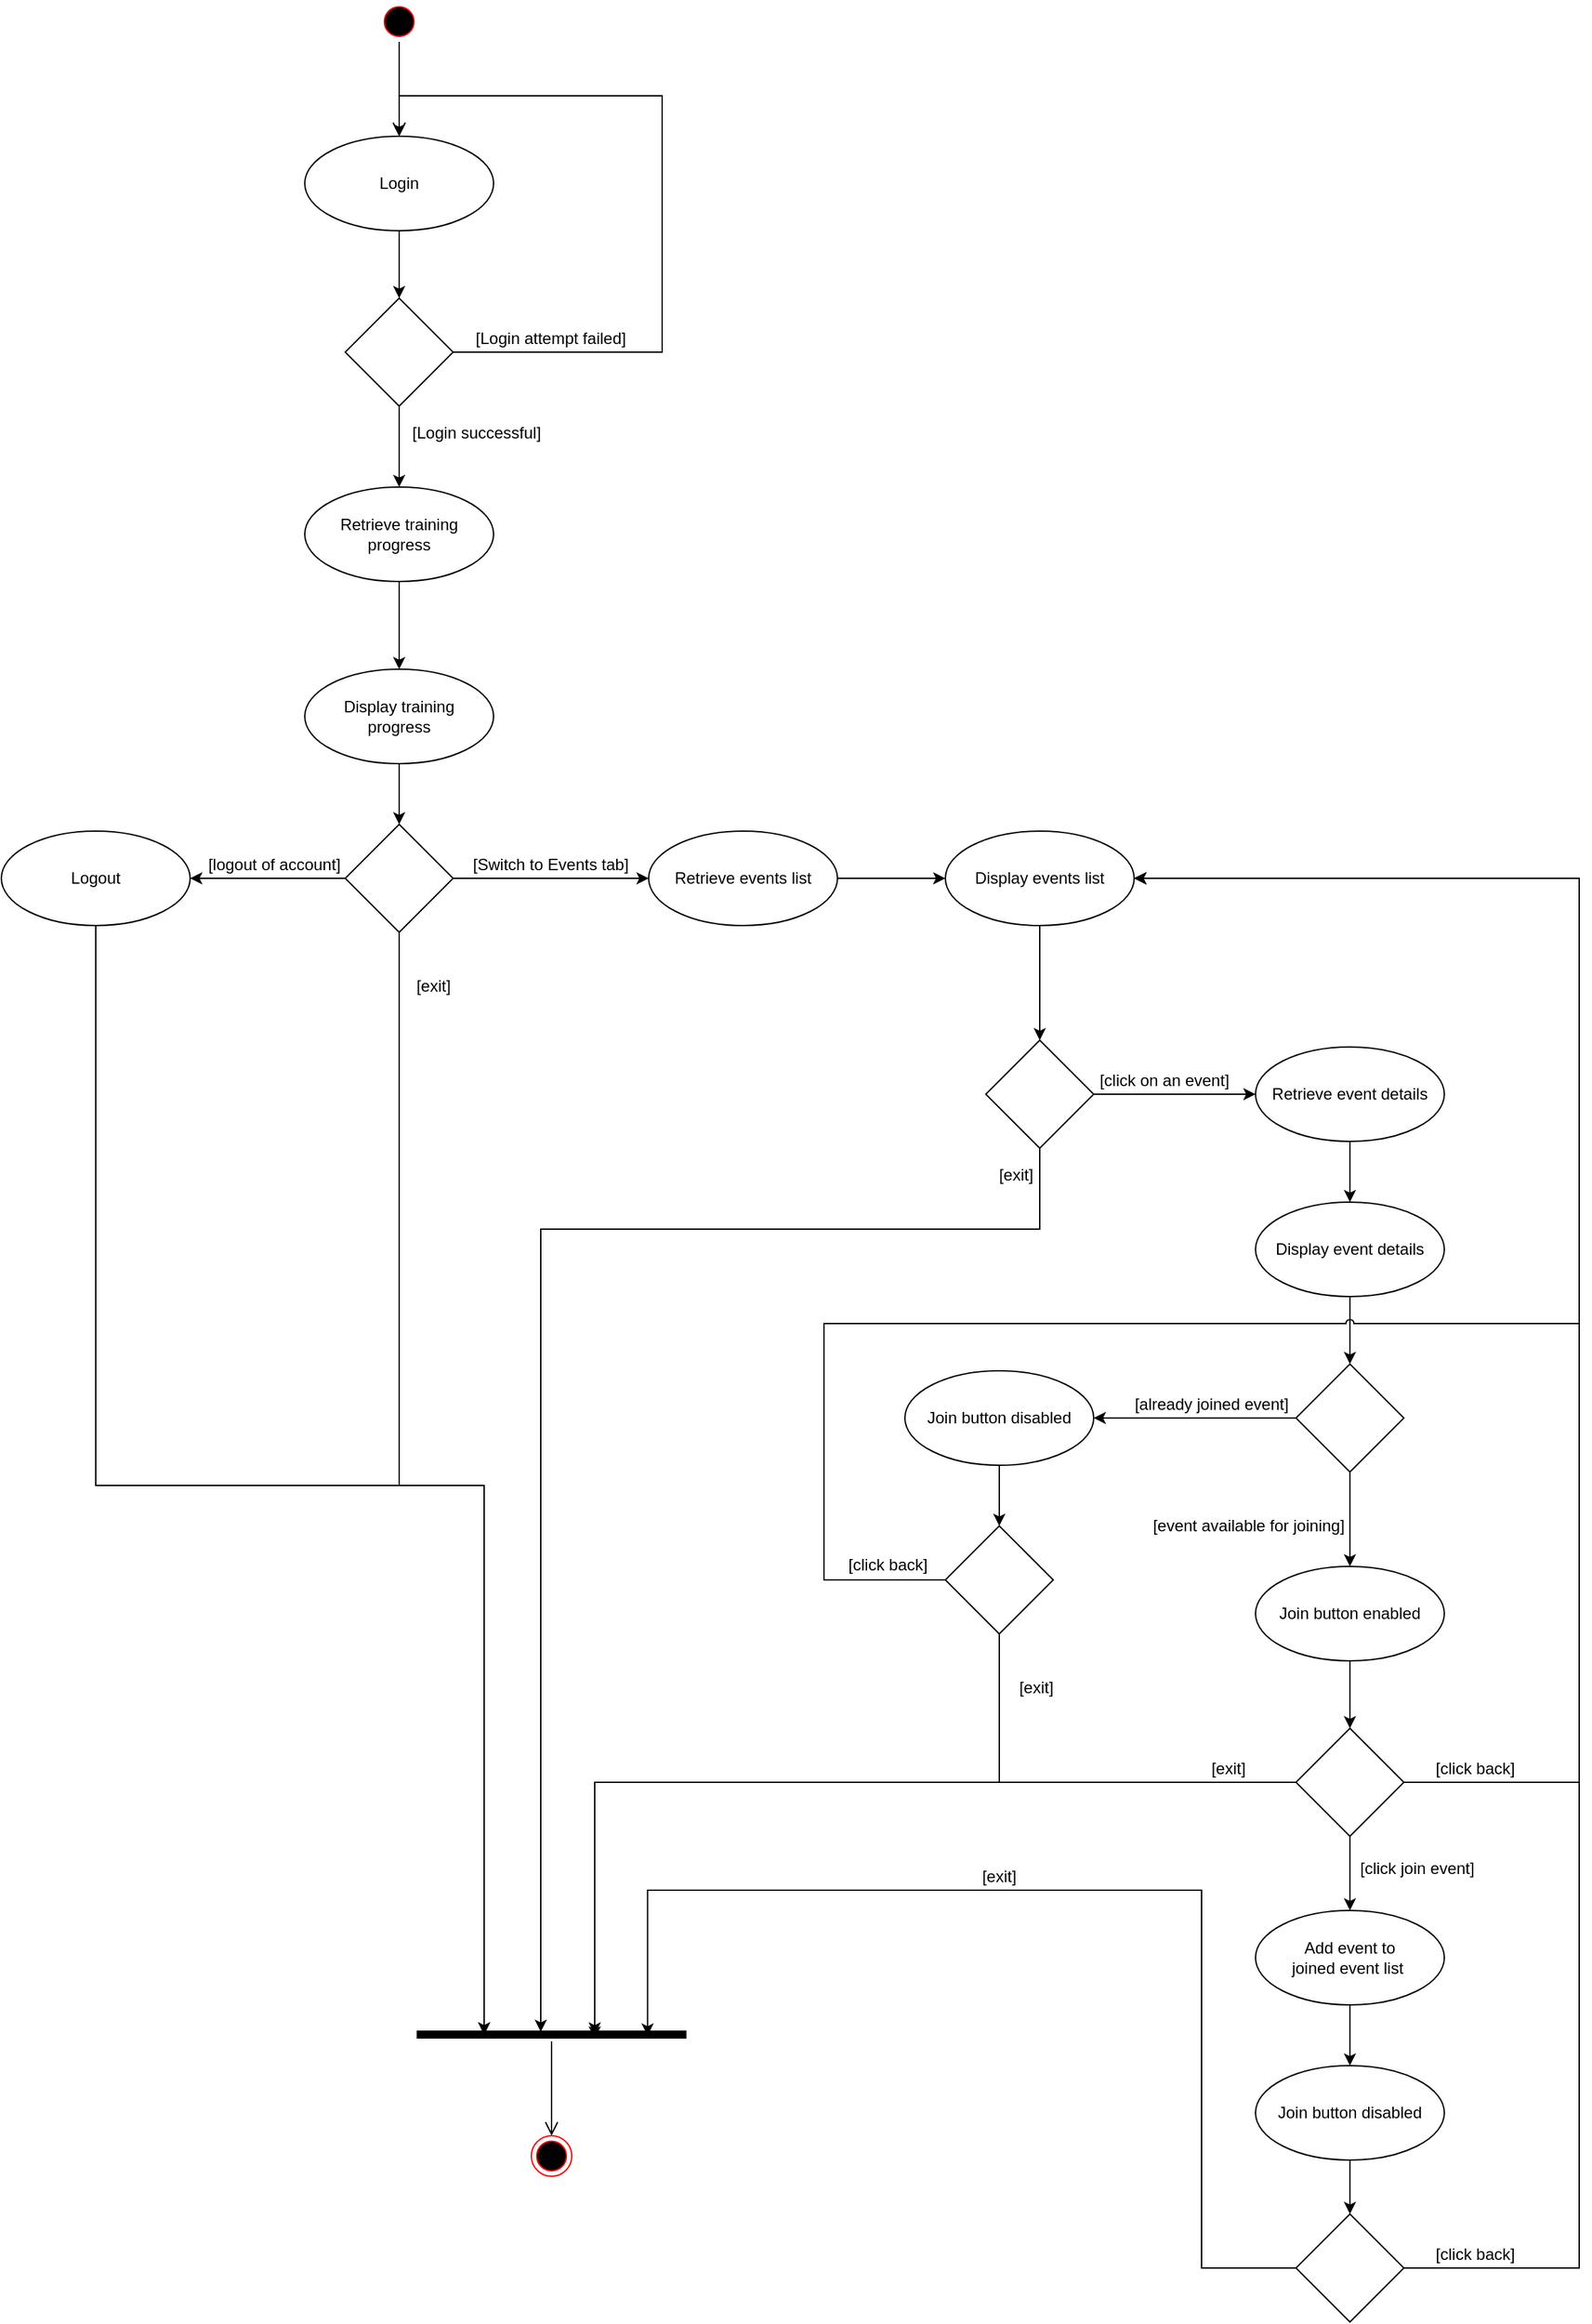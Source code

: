 <mxfile version="13.9.2" type="device" pages="3"><diagram id="6VPlAjewWU9JNvodrhh4" name="Participant-Module"><mxGraphModel dx="2048" dy="645" grid="1" gridSize="10" guides="1" tooltips="1" connect="1" arrows="1" fold="1" page="1" pageScale="1" pageWidth="827" pageHeight="1169" math="0" shadow="0"><root><mxCell id="0"/><mxCell id="1" parent="0"/><mxCell id="-TWb3hOcBvoMvvaqSj_j-1" value="" style="ellipse;html=1;shape=startState;fillColor=#000000;strokeColor=#ff0000;" parent="1" vertex="1"><mxGeometry x="130" y="20" width="30" height="30" as="geometry"/></mxCell><mxCell id="-TWb3hOcBvoMvvaqSj_j-2" value="" style="edgeStyle=orthogonalEdgeStyle;html=1;verticalAlign=bottom;endArrow=open;endSize=8;strokeColor=#000000;entryX=0.5;entryY=0;entryDx=0;entryDy=0;" parent="1" source="-TWb3hOcBvoMvvaqSj_j-1" target="-TWb3hOcBvoMvvaqSj_j-4" edge="1"><mxGeometry relative="1" as="geometry"><mxPoint x="145" y="110" as="targetPoint"/></mxGeometry></mxCell><mxCell id="-TWb3hOcBvoMvvaqSj_j-54" style="edgeStyle=orthogonalEdgeStyle;rounded=0;orthogonalLoop=1;jettySize=auto;html=1;exitX=0.5;exitY=1;exitDx=0;exitDy=0;entryX=0.5;entryY=0;entryDx=0;entryDy=0;" parent="1" source="-TWb3hOcBvoMvvaqSj_j-4" target="-TWb3hOcBvoMvvaqSj_j-53" edge="1"><mxGeometry relative="1" as="geometry"/></mxCell><mxCell id="-TWb3hOcBvoMvvaqSj_j-4" value="Login" style="ellipse;whiteSpace=wrap;html=1;" parent="1" vertex="1"><mxGeometry x="75" y="120" width="140" height="70" as="geometry"/></mxCell><mxCell id="Fl4E5NiLbyPzUcQZfuNc-23" style="edgeStyle=orthogonalEdgeStyle;rounded=0;orthogonalLoop=1;jettySize=auto;html=1;exitX=0.5;exitY=1;exitDx=0;exitDy=0;entryX=0.5;entryY=0;entryDx=0;entryDy=0;" edge="1" parent="1" source="-TWb3hOcBvoMvvaqSj_j-6" target="Fl4E5NiLbyPzUcQZfuNc-22"><mxGeometry relative="1" as="geometry"/></mxCell><mxCell id="-TWb3hOcBvoMvvaqSj_j-6" value="Display events list" style="ellipse;whiteSpace=wrap;html=1;" parent="1" vertex="1"><mxGeometry x="550" y="635" width="140" height="70" as="geometry"/></mxCell><mxCell id="Fl4E5NiLbyPzUcQZfuNc-3" style="edgeStyle=orthogonalEdgeStyle;rounded=0;orthogonalLoop=1;jettySize=auto;html=1;exitX=0.5;exitY=1;exitDx=0;exitDy=0;entryX=0.5;entryY=0;entryDx=0;entryDy=0;" edge="1" parent="1" source="-TWb3hOcBvoMvvaqSj_j-8" target="-TWb3hOcBvoMvvaqSj_j-12"><mxGeometry relative="1" as="geometry"/></mxCell><mxCell id="-TWb3hOcBvoMvvaqSj_j-8" value="Display training &lt;br&gt;progress" style="ellipse;whiteSpace=wrap;html=1;" parent="1" vertex="1"><mxGeometry x="75" y="515" width="140" height="70" as="geometry"/></mxCell><mxCell id="-TWb3hOcBvoMvvaqSj_j-9" value="" style="ellipse;html=1;shape=endState;fillColor=#000000;strokeColor=#ff0000;" parent="1" vertex="1"><mxGeometry x="243" y="1602" width="30" height="30" as="geometry"/></mxCell><mxCell id="Fl4E5NiLbyPzUcQZfuNc-5" style="edgeStyle=orthogonalEdgeStyle;rounded=0;orthogonalLoop=1;jettySize=auto;html=1;exitX=1;exitY=0.5;exitDx=0;exitDy=0;" edge="1" parent="1" source="-TWb3hOcBvoMvvaqSj_j-12" target="-TWb3hOcBvoMvvaqSj_j-32"><mxGeometry relative="1" as="geometry"/></mxCell><mxCell id="YZYfK4fWdUSss6jpBD7u-2" style="edgeStyle=orthogonalEdgeStyle;rounded=0;orthogonalLoop=1;jettySize=auto;html=1;exitX=0;exitY=0.5;exitDx=0;exitDy=0;entryX=1;entryY=0.5;entryDx=0;entryDy=0;" edge="1" parent="1" source="-TWb3hOcBvoMvvaqSj_j-12" target="YZYfK4fWdUSss6jpBD7u-1"><mxGeometry relative="1" as="geometry"/></mxCell><mxCell id="YZYfK4fWdUSss6jpBD7u-3" style="edgeStyle=orthogonalEdgeStyle;rounded=0;orthogonalLoop=1;jettySize=auto;html=1;exitX=0.5;exitY=1;exitDx=0;exitDy=0;entryX=0.25;entryY=0.5;entryDx=0;entryDy=0;entryPerimeter=0;" edge="1" parent="1" source="-TWb3hOcBvoMvvaqSj_j-12" target="-TWb3hOcBvoMvvaqSj_j-27"><mxGeometry relative="1" as="geometry"><Array as="points"><mxPoint x="145" y="1120"/><mxPoint x="208" y="1120"/></Array></mxGeometry></mxCell><mxCell id="-TWb3hOcBvoMvvaqSj_j-12" value="" style="rhombus;whiteSpace=wrap;html=1;strokeColor=#000000;" parent="1" vertex="1"><mxGeometry x="105" y="630" width="80" height="80" as="geometry"/></mxCell><mxCell id="-TWb3hOcBvoMvvaqSj_j-27" value="" style="shape=line;html=1;strokeWidth=6;strokeColor=#000000;" parent="1" vertex="1"><mxGeometry x="158" y="1522" width="200" height="10" as="geometry"/></mxCell><mxCell id="-TWb3hOcBvoMvvaqSj_j-28" value="" style="edgeStyle=orthogonalEdgeStyle;html=1;verticalAlign=bottom;endArrow=open;endSize=8;strokeColor=#000000;" parent="1" source="-TWb3hOcBvoMvvaqSj_j-27" edge="1"><mxGeometry relative="1" as="geometry"><mxPoint x="258" y="1602" as="targetPoint"/></mxGeometry></mxCell><mxCell id="Fl4E5NiLbyPzUcQZfuNc-2" style="edgeStyle=orthogonalEdgeStyle;rounded=0;orthogonalLoop=1;jettySize=auto;html=1;exitX=0.5;exitY=1;exitDx=0;exitDy=0;" edge="1" parent="1" source="-TWb3hOcBvoMvvaqSj_j-30" target="-TWb3hOcBvoMvvaqSj_j-8"><mxGeometry relative="1" as="geometry"/></mxCell><mxCell id="-TWb3hOcBvoMvvaqSj_j-30" value="Retrieve training&lt;br&gt;progress" style="ellipse;whiteSpace=wrap;html=1;" parent="1" vertex="1"><mxGeometry x="75" y="380" width="140" height="70" as="geometry"/></mxCell><mxCell id="Fl4E5NiLbyPzUcQZfuNc-20" style="edgeStyle=orthogonalEdgeStyle;rounded=0;orthogonalLoop=1;jettySize=auto;html=1;exitX=1;exitY=0.5;exitDx=0;exitDy=0;entryX=0;entryY=0.5;entryDx=0;entryDy=0;" edge="1" parent="1" source="-TWb3hOcBvoMvvaqSj_j-32" target="-TWb3hOcBvoMvvaqSj_j-6"><mxGeometry relative="1" as="geometry"/></mxCell><mxCell id="-TWb3hOcBvoMvvaqSj_j-32" value="Retrieve events list" style="ellipse;whiteSpace=wrap;html=1;" parent="1" vertex="1"><mxGeometry x="330" y="635" width="140" height="70" as="geometry"/></mxCell><mxCell id="-TWb3hOcBvoMvvaqSj_j-55" style="edgeStyle=orthogonalEdgeStyle;rounded=0;orthogonalLoop=1;jettySize=auto;html=1;exitX=0.5;exitY=1;exitDx=0;exitDy=0;" parent="1" source="-TWb3hOcBvoMvvaqSj_j-53" target="-TWb3hOcBvoMvvaqSj_j-30" edge="1"><mxGeometry relative="1" as="geometry"/></mxCell><mxCell id="-TWb3hOcBvoMvvaqSj_j-56" style="edgeStyle=orthogonalEdgeStyle;rounded=0;orthogonalLoop=1;jettySize=auto;html=1;exitX=1;exitY=0.5;exitDx=0;exitDy=0;entryX=0.5;entryY=0;entryDx=0;entryDy=0;" parent="1" source="-TWb3hOcBvoMvvaqSj_j-53" target="-TWb3hOcBvoMvvaqSj_j-4" edge="1"><mxGeometry relative="1" as="geometry"><Array as="points"><mxPoint x="340" y="280"/><mxPoint x="340" y="90"/><mxPoint x="145" y="90"/></Array></mxGeometry></mxCell><mxCell id="-TWb3hOcBvoMvvaqSj_j-53" value="" style="rhombus;whiteSpace=wrap;html=1;" parent="1" vertex="1"><mxGeometry x="105" y="240" width="80" height="80" as="geometry"/></mxCell><mxCell id="-TWb3hOcBvoMvvaqSj_j-57" value="[Login attempt failed]" style="text;html=1;strokeColor=none;fillColor=none;align=center;verticalAlign=middle;whiteSpace=wrap;rounded=0;" parent="1" vertex="1"><mxGeometry x="185" y="260" width="145" height="20" as="geometry"/></mxCell><mxCell id="Fl4E5NiLbyPzUcQZfuNc-1" value="[Login successful]" style="text;html=1;strokeColor=none;fillColor=none;align=center;verticalAlign=middle;whiteSpace=wrap;rounded=0;" vertex="1" parent="1"><mxGeometry x="130" y="330" width="145" height="20" as="geometry"/></mxCell><mxCell id="Fl4E5NiLbyPzUcQZfuNc-6" value="[Switch to Events tab]" style="text;html=1;strokeColor=none;fillColor=none;align=center;verticalAlign=middle;whiteSpace=wrap;rounded=0;" vertex="1" parent="1"><mxGeometry x="185" y="650" width="145" height="20" as="geometry"/></mxCell><mxCell id="Fl4E5NiLbyPzUcQZfuNc-13" value="[logout of account]" style="text;html=1;strokeColor=none;fillColor=none;align=center;verticalAlign=middle;whiteSpace=wrap;rounded=0;" vertex="1" parent="1"><mxGeometry x="-20" y="650" width="145" height="20" as="geometry"/></mxCell><mxCell id="Fl4E5NiLbyPzUcQZfuNc-24" style="edgeStyle=orthogonalEdgeStyle;rounded=0;orthogonalLoop=1;jettySize=auto;html=1;exitX=0.5;exitY=1;exitDx=0;exitDy=0;" edge="1" parent="1" source="Fl4E5NiLbyPzUcQZfuNc-22"><mxGeometry relative="1" as="geometry"><mxPoint x="250" y="1525" as="targetPoint"/><Array as="points"><mxPoint x="620" y="930"/><mxPoint x="250" y="930"/><mxPoint x="250" y="1525"/></Array></mxGeometry></mxCell><mxCell id="Fl4E5NiLbyPzUcQZfuNc-26" style="edgeStyle=orthogonalEdgeStyle;rounded=0;orthogonalLoop=1;jettySize=auto;html=1;exitX=1;exitY=0.5;exitDx=0;exitDy=0;entryX=0;entryY=0.5;entryDx=0;entryDy=0;" edge="1" parent="1" source="Fl4E5NiLbyPzUcQZfuNc-22" target="Fl4E5NiLbyPzUcQZfuNc-25"><mxGeometry relative="1" as="geometry"/></mxCell><mxCell id="Fl4E5NiLbyPzUcQZfuNc-22" value="" style="rhombus;whiteSpace=wrap;html=1;strokeColor=#000000;" vertex="1" parent="1"><mxGeometry x="580" y="790" width="80" height="80" as="geometry"/></mxCell><mxCell id="Fl4E5NiLbyPzUcQZfuNc-28" style="edgeStyle=orthogonalEdgeStyle;rounded=0;orthogonalLoop=1;jettySize=auto;html=1;exitX=0.5;exitY=1;exitDx=0;exitDy=0;entryX=0.5;entryY=0;entryDx=0;entryDy=0;" edge="1" parent="1" source="Fl4E5NiLbyPzUcQZfuNc-25" target="Fl4E5NiLbyPzUcQZfuNc-27"><mxGeometry relative="1" as="geometry"/></mxCell><mxCell id="Fl4E5NiLbyPzUcQZfuNc-25" value="Retrieve event details" style="ellipse;whiteSpace=wrap;html=1;" vertex="1" parent="1"><mxGeometry x="780" y="795" width="140" height="70" as="geometry"/></mxCell><mxCell id="Fl4E5NiLbyPzUcQZfuNc-34" style="edgeStyle=orthogonalEdgeStyle;rounded=0;orthogonalLoop=1;jettySize=auto;html=1;exitX=0.5;exitY=1;exitDx=0;exitDy=0;" edge="1" parent="1" source="Fl4E5NiLbyPzUcQZfuNc-27" target="Fl4E5NiLbyPzUcQZfuNc-29"><mxGeometry relative="1" as="geometry"/></mxCell><mxCell id="Fl4E5NiLbyPzUcQZfuNc-27" value="Display event details" style="ellipse;whiteSpace=wrap;html=1;" vertex="1" parent="1"><mxGeometry x="780" y="910" width="140" height="70" as="geometry"/></mxCell><mxCell id="Fl4E5NiLbyPzUcQZfuNc-55" style="edgeStyle=orthogonalEdgeStyle;rounded=0;orthogonalLoop=1;jettySize=auto;html=1;exitX=0.5;exitY=1;exitDx=0;exitDy=0;" edge="1" parent="1" source="Fl4E5NiLbyPzUcQZfuNc-29" target="Fl4E5NiLbyPzUcQZfuNc-38"><mxGeometry relative="1" as="geometry"/></mxCell><mxCell id="r3PiD65DbCZQIZyogR4s-10" style="edgeStyle=orthogonalEdgeStyle;rounded=0;orthogonalLoop=1;jettySize=auto;html=1;exitX=0;exitY=0.5;exitDx=0;exitDy=0;entryX=1;entryY=0.5;entryDx=0;entryDy=0;" edge="1" parent="1" source="Fl4E5NiLbyPzUcQZfuNc-29" target="Fl4E5NiLbyPzUcQZfuNc-36"><mxGeometry relative="1" as="geometry"/></mxCell><mxCell id="Fl4E5NiLbyPzUcQZfuNc-29" value="" style="rhombus;whiteSpace=wrap;html=1;strokeColor=#000000;" vertex="1" parent="1"><mxGeometry x="810" y="1030" width="80" height="80" as="geometry"/></mxCell><mxCell id="Fl4E5NiLbyPzUcQZfuNc-30" value="[exit]" style="text;html=1;strokeColor=none;fillColor=none;align=center;verticalAlign=middle;whiteSpace=wrap;rounded=0;" vertex="1" parent="1"><mxGeometry x="530" y="880" width="145" height="20" as="geometry"/></mxCell><mxCell id="Fl4E5NiLbyPzUcQZfuNc-31" style="edgeStyle=orthogonalEdgeStyle;rounded=0;orthogonalLoop=1;jettySize=auto;html=1;exitX=0.5;exitY=1;exitDx=0;exitDy=0;" edge="1" parent="1"><mxGeometry relative="1" as="geometry"><mxPoint x="122.5" y="890" as="sourcePoint"/><mxPoint x="122.5" y="890" as="targetPoint"/></mxGeometry></mxCell><mxCell id="Fl4E5NiLbyPzUcQZfuNc-32" value="[click on an event]" style="text;html=1;strokeColor=none;fillColor=none;align=center;verticalAlign=middle;whiteSpace=wrap;rounded=0;" vertex="1" parent="1"><mxGeometry x="640" y="810" width="145" height="20" as="geometry"/></mxCell><mxCell id="r3PiD65DbCZQIZyogR4s-13" style="edgeStyle=orthogonalEdgeStyle;rounded=0;orthogonalLoop=1;jettySize=auto;html=1;exitX=0.5;exitY=1;exitDx=0;exitDy=0;" edge="1" parent="1" source="Fl4E5NiLbyPzUcQZfuNc-36" target="r3PiD65DbCZQIZyogR4s-11"><mxGeometry relative="1" as="geometry"/></mxCell><mxCell id="Fl4E5NiLbyPzUcQZfuNc-36" value="Join button disabled" style="ellipse;whiteSpace=wrap;html=1;" vertex="1" parent="1"><mxGeometry x="520" y="1035" width="140" height="70" as="geometry"/></mxCell><mxCell id="Fl4E5NiLbyPzUcQZfuNc-44" style="edgeStyle=orthogonalEdgeStyle;rounded=0;orthogonalLoop=1;jettySize=auto;html=1;exitX=0.5;exitY=1;exitDx=0;exitDy=0;entryX=0.5;entryY=0;entryDx=0;entryDy=0;" edge="1" parent="1" source="Fl4E5NiLbyPzUcQZfuNc-38" target="Fl4E5NiLbyPzUcQZfuNc-43"><mxGeometry relative="1" as="geometry"/></mxCell><mxCell id="Fl4E5NiLbyPzUcQZfuNc-38" value="Join button enabled" style="ellipse;whiteSpace=wrap;html=1;" vertex="1" parent="1"><mxGeometry x="780" y="1180" width="140" height="70" as="geometry"/></mxCell><mxCell id="Fl4E5NiLbyPzUcQZfuNc-40" value="[already joined event]" style="text;html=1;strokeColor=none;fillColor=none;align=center;verticalAlign=middle;whiteSpace=wrap;rounded=0;" vertex="1" parent="1"><mxGeometry x="675" y="1050" width="145" height="20" as="geometry"/></mxCell><mxCell id="Fl4E5NiLbyPzUcQZfuNc-41" style="edgeStyle=orthogonalEdgeStyle;rounded=0;orthogonalLoop=1;jettySize=auto;html=1;exitX=0.5;exitY=1;exitDx=0;exitDy=0;" edge="1" parent="1" source="Fl4E5NiLbyPzUcQZfuNc-40" target="Fl4E5NiLbyPzUcQZfuNc-40"><mxGeometry relative="1" as="geometry"/></mxCell><mxCell id="Fl4E5NiLbyPzUcQZfuNc-42" value="[event available for joining]" style="text;html=1;strokeColor=none;fillColor=none;align=center;verticalAlign=middle;whiteSpace=wrap;rounded=0;" vertex="1" parent="1"><mxGeometry x="675" y="1140" width="200" height="20" as="geometry"/></mxCell><mxCell id="Fl4E5NiLbyPzUcQZfuNc-46" style="edgeStyle=orthogonalEdgeStyle;rounded=0;orthogonalLoop=1;jettySize=auto;html=1;exitX=0.5;exitY=1;exitDx=0;exitDy=0;entryX=0.5;entryY=0;entryDx=0;entryDy=0;" edge="1" parent="1" source="Fl4E5NiLbyPzUcQZfuNc-43" target="Fl4E5NiLbyPzUcQZfuNc-45"><mxGeometry relative="1" as="geometry"/></mxCell><mxCell id="Fl4E5NiLbyPzUcQZfuNc-65" style="edgeStyle=orthogonalEdgeStyle;rounded=0;orthogonalLoop=1;jettySize=auto;html=1;exitX=1;exitY=0.5;exitDx=0;exitDy=0;entryX=1;entryY=0.5;entryDx=0;entryDy=0;" edge="1" parent="1" source="Fl4E5NiLbyPzUcQZfuNc-43" target="-TWb3hOcBvoMvvaqSj_j-6"><mxGeometry relative="1" as="geometry"><Array as="points"><mxPoint x="1020" y="1340"/><mxPoint x="1020" y="670"/></Array></mxGeometry></mxCell><mxCell id="Fl4E5NiLbyPzUcQZfuNc-69" style="edgeStyle=orthogonalEdgeStyle;rounded=0;orthogonalLoop=1;jettySize=auto;html=1;exitX=0;exitY=0.5;exitDx=0;exitDy=0;" edge="1" parent="1" source="Fl4E5NiLbyPzUcQZfuNc-43"><mxGeometry relative="1" as="geometry"><mxPoint x="290" y="1527" as="targetPoint"/><Array as="points"><mxPoint x="290" y="1340"/><mxPoint x="290" y="1527"/></Array></mxGeometry></mxCell><mxCell id="Fl4E5NiLbyPzUcQZfuNc-43" value="" style="rhombus;whiteSpace=wrap;html=1;strokeColor=#000000;" vertex="1" parent="1"><mxGeometry x="810" y="1300" width="80" height="80" as="geometry"/></mxCell><mxCell id="Fl4E5NiLbyPzUcQZfuNc-78" style="edgeStyle=orthogonalEdgeStyle;rounded=0;orthogonalLoop=1;jettySize=auto;html=1;exitX=0.5;exitY=1;exitDx=0;exitDy=0;entryX=0.5;entryY=0;entryDx=0;entryDy=0;" edge="1" parent="1" source="Fl4E5NiLbyPzUcQZfuNc-45" target="Fl4E5NiLbyPzUcQZfuNc-77"><mxGeometry relative="1" as="geometry"/></mxCell><mxCell id="Fl4E5NiLbyPzUcQZfuNc-45" value="Add event to &lt;br&gt;joined event list&amp;nbsp;" style="ellipse;whiteSpace=wrap;html=1;" vertex="1" parent="1"><mxGeometry x="780" y="1435" width="140" height="70" as="geometry"/></mxCell><mxCell id="Fl4E5NiLbyPzUcQZfuNc-48" value="[click join event]" style="text;html=1;strokeColor=none;fillColor=none;align=center;verticalAlign=middle;whiteSpace=wrap;rounded=0;" vertex="1" parent="1"><mxGeometry x="800" y="1394" width="200" height="20" as="geometry"/></mxCell><mxCell id="Fl4E5NiLbyPzUcQZfuNc-50" value="[click back]" style="text;html=1;strokeColor=none;fillColor=none;align=center;verticalAlign=middle;whiteSpace=wrap;rounded=0;" vertex="1" parent="1"><mxGeometry x="902.5" y="1320" width="80" height="20" as="geometry"/></mxCell><mxCell id="Fl4E5NiLbyPzUcQZfuNc-70" value="[exit]" style="text;html=1;strokeColor=none;fillColor=none;align=center;verticalAlign=middle;whiteSpace=wrap;rounded=0;" vertex="1" parent="1"><mxGeometry x="720" y="1320" width="80" height="20" as="geometry"/></mxCell><mxCell id="Fl4E5NiLbyPzUcQZfuNc-73" style="edgeStyle=orthogonalEdgeStyle;rounded=0;orthogonalLoop=1;jettySize=auto;html=1;exitX=1;exitY=0.5;exitDx=0;exitDy=0;entryX=1;entryY=0.5;entryDx=0;entryDy=0;" edge="1" parent="1" source="Fl4E5NiLbyPzUcQZfuNc-71" target="-TWb3hOcBvoMvvaqSj_j-6"><mxGeometry relative="1" as="geometry"><Array as="points"><mxPoint x="1020" y="1700"/><mxPoint x="1020" y="670"/></Array></mxGeometry></mxCell><mxCell id="Fl4E5NiLbyPzUcQZfuNc-75" style="edgeStyle=orthogonalEdgeStyle;rounded=0;orthogonalLoop=1;jettySize=auto;html=1;exitX=0;exitY=0.5;exitDx=0;exitDy=0;entryX=0.856;entryY=0.58;entryDx=0;entryDy=0;entryPerimeter=0;" edge="1" parent="1" source="Fl4E5NiLbyPzUcQZfuNc-71" target="-TWb3hOcBvoMvvaqSj_j-27"><mxGeometry relative="1" as="geometry"><mxPoint x="329" y="1470" as="targetPoint"/><Array as="points"><mxPoint x="740" y="1700"/><mxPoint x="740" y="1420"/><mxPoint x="329" y="1420"/></Array></mxGeometry></mxCell><mxCell id="Fl4E5NiLbyPzUcQZfuNc-71" value="" style="rhombus;whiteSpace=wrap;html=1;strokeColor=#000000;" vertex="1" parent="1"><mxGeometry x="810" y="1660" width="80" height="80" as="geometry"/></mxCell><mxCell id="Fl4E5NiLbyPzUcQZfuNc-74" value="[click back]" style="text;html=1;strokeColor=none;fillColor=none;align=center;verticalAlign=middle;whiteSpace=wrap;rounded=0;" vertex="1" parent="1"><mxGeometry x="902.5" y="1680" width="80" height="20" as="geometry"/></mxCell><mxCell id="Fl4E5NiLbyPzUcQZfuNc-76" value="[exit]" style="text;html=1;strokeColor=none;fillColor=none;align=center;verticalAlign=middle;whiteSpace=wrap;rounded=0;" vertex="1" parent="1"><mxGeometry x="550" y="1400" width="80" height="20" as="geometry"/></mxCell><mxCell id="Fl4E5NiLbyPzUcQZfuNc-79" style="edgeStyle=orthogonalEdgeStyle;rounded=0;orthogonalLoop=1;jettySize=auto;html=1;exitX=0.5;exitY=1;exitDx=0;exitDy=0;entryX=0.5;entryY=0;entryDx=0;entryDy=0;" edge="1" parent="1" source="Fl4E5NiLbyPzUcQZfuNc-77" target="Fl4E5NiLbyPzUcQZfuNc-71"><mxGeometry relative="1" as="geometry"/></mxCell><mxCell id="Fl4E5NiLbyPzUcQZfuNc-77" value="Join button disabled" style="ellipse;whiteSpace=wrap;html=1;" vertex="1" parent="1"><mxGeometry x="780" y="1550" width="140" height="70" as="geometry"/></mxCell><mxCell id="r3PiD65DbCZQIZyogR4s-7" value="[exit]" style="text;html=1;strokeColor=none;fillColor=none;align=center;verticalAlign=middle;whiteSpace=wrap;rounded=0;" vertex="1" parent="1"><mxGeometry x="545" y="1260" width="145" height="20" as="geometry"/></mxCell><mxCell id="r3PiD65DbCZQIZyogR4s-12" style="edgeStyle=orthogonalEdgeStyle;rounded=0;orthogonalLoop=1;jettySize=auto;html=1;exitX=0.5;exitY=1;exitDx=0;exitDy=0;" edge="1" parent="1" source="r3PiD65DbCZQIZyogR4s-11"><mxGeometry relative="1" as="geometry"><mxPoint x="290" y="1530" as="targetPoint"/><Array as="points"><mxPoint x="590" y="1340"/><mxPoint x="290" y="1340"/></Array></mxGeometry></mxCell><mxCell id="r3PiD65DbCZQIZyogR4s-14" style="edgeStyle=orthogonalEdgeStyle;rounded=0;orthogonalLoop=1;jettySize=auto;html=1;exitX=0;exitY=0.5;exitDx=0;exitDy=0;entryX=1;entryY=0.5;entryDx=0;entryDy=0;jumpStyle=arc;" edge="1" parent="1" source="r3PiD65DbCZQIZyogR4s-11" target="-TWb3hOcBvoMvvaqSj_j-6"><mxGeometry relative="1" as="geometry"><Array as="points"><mxPoint x="460" y="1190"/><mxPoint x="460" y="1000"/><mxPoint x="1020" y="1000"/><mxPoint x="1020" y="670"/></Array></mxGeometry></mxCell><mxCell id="r3PiD65DbCZQIZyogR4s-11" value="" style="rhombus;whiteSpace=wrap;html=1;strokeColor=#000000;" vertex="1" parent="1"><mxGeometry x="550" y="1150" width="80" height="80" as="geometry"/></mxCell><mxCell id="r3PiD65DbCZQIZyogR4s-15" value="[click back]" style="text;html=1;strokeColor=none;fillColor=none;align=center;verticalAlign=middle;whiteSpace=wrap;rounded=0;" vertex="1" parent="1"><mxGeometry x="435" y="1169" width="145" height="20" as="geometry"/></mxCell><mxCell id="YZYfK4fWdUSss6jpBD7u-5" style="edgeStyle=orthogonalEdgeStyle;rounded=0;orthogonalLoop=1;jettySize=auto;html=1;exitX=0.5;exitY=1;exitDx=0;exitDy=0;entryX=0.25;entryY=0.5;entryDx=0;entryDy=0;entryPerimeter=0;" edge="1" parent="1" source="YZYfK4fWdUSss6jpBD7u-1" target="-TWb3hOcBvoMvvaqSj_j-27"><mxGeometry relative="1" as="geometry"><Array as="points"><mxPoint x="-80" y="1120"/><mxPoint x="208" y="1120"/></Array></mxGeometry></mxCell><mxCell id="YZYfK4fWdUSss6jpBD7u-1" value="Logout" style="ellipse;whiteSpace=wrap;html=1;" vertex="1" parent="1"><mxGeometry x="-150" y="635" width="140" height="70" as="geometry"/></mxCell><mxCell id="YZYfK4fWdUSss6jpBD7u-4" value="[exit]" style="text;html=1;strokeColor=none;fillColor=none;align=center;verticalAlign=middle;whiteSpace=wrap;rounded=0;" vertex="1" parent="1"><mxGeometry x="98" y="740" width="145" height="20" as="geometry"/></mxCell></root></mxGraphModel></diagram><diagram id="UeMwptwBvrKb3cJ-R3M6" name="Committee-Lead-Module"><mxGraphModel dx="2048" dy="645" grid="1" gridSize="10" guides="1" tooltips="1" connect="1" arrows="1" fold="1" page="1" pageScale="1" pageWidth="827" pageHeight="1169" math="0" shadow="0"><root><mxCell id="16m0758B7w3LKgFQWyH4-0"/><mxCell id="16m0758B7w3LKgFQWyH4-1" parent="16m0758B7w3LKgFQWyH4-0"/><mxCell id="Ac1aZoJoX34AeQgfH9sz-0" value="" style="ellipse;html=1;shape=startState;fillColor=#000000;strokeColor=#ff0000;" vertex="1" parent="16m0758B7w3LKgFQWyH4-1"><mxGeometry x="130" y="20" width="30" height="30" as="geometry"/></mxCell><mxCell id="Ac1aZoJoX34AeQgfH9sz-1" value="" style="edgeStyle=orthogonalEdgeStyle;html=1;verticalAlign=bottom;endArrow=open;endSize=8;strokeColor=#000000;entryX=0.5;entryY=0;entryDx=0;entryDy=0;" edge="1" parent="16m0758B7w3LKgFQWyH4-1" source="Ac1aZoJoX34AeQgfH9sz-0" target="Ac1aZoJoX34AeQgfH9sz-3"><mxGeometry relative="1" as="geometry"><mxPoint x="145" y="110" as="targetPoint"/></mxGeometry></mxCell><mxCell id="Ac1aZoJoX34AeQgfH9sz-2" style="edgeStyle=orthogonalEdgeStyle;rounded=0;orthogonalLoop=1;jettySize=auto;html=1;exitX=0.5;exitY=1;exitDx=0;exitDy=0;entryX=0.5;entryY=0;entryDx=0;entryDy=0;" edge="1" parent="16m0758B7w3LKgFQWyH4-1" source="Ac1aZoJoX34AeQgfH9sz-3" target="Ac1aZoJoX34AeQgfH9sz-21"><mxGeometry relative="1" as="geometry"/></mxCell><mxCell id="Ac1aZoJoX34AeQgfH9sz-3" value="Login" style="ellipse;whiteSpace=wrap;html=1;" vertex="1" parent="16m0758B7w3LKgFQWyH4-1"><mxGeometry x="75" y="120" width="140" height="70" as="geometry"/></mxCell><mxCell id="Ac1aZoJoX34AeQgfH9sz-4" style="edgeStyle=orthogonalEdgeStyle;rounded=0;orthogonalLoop=1;jettySize=auto;html=1;exitX=0.5;exitY=1;exitDx=0;exitDy=0;entryX=0.5;entryY=0;entryDx=0;entryDy=0;" edge="1" parent="16m0758B7w3LKgFQWyH4-1" source="Ac1aZoJoX34AeQgfH9sz-5" target="Ac1aZoJoX34AeQgfH9sz-28"><mxGeometry relative="1" as="geometry"/></mxCell><mxCell id="Ac1aZoJoX34AeQgfH9sz-5" value="Display events list" style="ellipse;whiteSpace=wrap;html=1;" vertex="1" parent="16m0758B7w3LKgFQWyH4-1"><mxGeometry x="550" y="635" width="140" height="70" as="geometry"/></mxCell><mxCell id="Ac1aZoJoX34AeQgfH9sz-6" style="edgeStyle=orthogonalEdgeStyle;rounded=0;orthogonalLoop=1;jettySize=auto;html=1;exitX=0.5;exitY=1;exitDx=0;exitDy=0;entryX=0.5;entryY=0;entryDx=0;entryDy=0;" edge="1" parent="16m0758B7w3LKgFQWyH4-1" source="Ac1aZoJoX34AeQgfH9sz-7" target="Ac1aZoJoX34AeQgfH9sz-12"><mxGeometry relative="1" as="geometry"/></mxCell><mxCell id="Ac1aZoJoX34AeQgfH9sz-7" value="Display training &lt;br&gt;progress" style="ellipse;whiteSpace=wrap;html=1;" vertex="1" parent="16m0758B7w3LKgFQWyH4-1"><mxGeometry x="75" y="515" width="140" height="70" as="geometry"/></mxCell><mxCell id="Ac1aZoJoX34AeQgfH9sz-8" value="" style="ellipse;html=1;shape=endState;fillColor=#000000;strokeColor=#ff0000;" vertex="1" parent="16m0758B7w3LKgFQWyH4-1"><mxGeometry x="243" y="1750" width="30" height="30" as="geometry"/></mxCell><mxCell id="Ac1aZoJoX34AeQgfH9sz-9" style="edgeStyle=orthogonalEdgeStyle;rounded=0;orthogonalLoop=1;jettySize=auto;html=1;exitX=1;exitY=0.5;exitDx=0;exitDy=0;" edge="1" parent="16m0758B7w3LKgFQWyH4-1" source="Ac1aZoJoX34AeQgfH9sz-12" target="Ac1aZoJoX34AeQgfH9sz-18"><mxGeometry relative="1" as="geometry"/></mxCell><mxCell id="Ac1aZoJoX34AeQgfH9sz-73" style="edgeStyle=orthogonalEdgeStyle;rounded=0;jumpStyle=arc;orthogonalLoop=1;jettySize=auto;html=1;exitX=0.5;exitY=1;exitDx=0;exitDy=0;entryX=0.5;entryY=0;entryDx=0;entryDy=0;" edge="1" parent="16m0758B7w3LKgFQWyH4-1" source="Ac1aZoJoX34AeQgfH9sz-12" target="Ac1aZoJoX34AeQgfH9sz-68"><mxGeometry relative="1" as="geometry"/></mxCell><mxCell id="Ac1aZoJoX34AeQgfH9sz-76" style="edgeStyle=orthogonalEdgeStyle;rounded=0;jumpStyle=arc;orthogonalLoop=1;jettySize=auto;html=1;exitX=0;exitY=0.5;exitDx=0;exitDy=0;entryX=1;entryY=0.5;entryDx=0;entryDy=0;" edge="1" parent="16m0758B7w3LKgFQWyH4-1" source="Ac1aZoJoX34AeQgfH9sz-12" target="Ac1aZoJoX34AeQgfH9sz-70"><mxGeometry relative="1" as="geometry"/></mxCell><mxCell id="Ac1aZoJoX34AeQgfH9sz-12" value="" style="rhombus;whiteSpace=wrap;html=1;strokeColor=#000000;" vertex="1" parent="16m0758B7w3LKgFQWyH4-1"><mxGeometry x="105" y="630" width="80" height="80" as="geometry"/></mxCell><mxCell id="Ac1aZoJoX34AeQgfH9sz-13" value="" style="shape=line;html=1;strokeWidth=6;strokeColor=#000000;" vertex="1" parent="16m0758B7w3LKgFQWyH4-1"><mxGeometry x="158" y="1670" width="200" height="10" as="geometry"/></mxCell><mxCell id="Ac1aZoJoX34AeQgfH9sz-14" value="" style="edgeStyle=orthogonalEdgeStyle;html=1;verticalAlign=bottom;endArrow=open;endSize=8;strokeColor=#000000;" edge="1" parent="16m0758B7w3LKgFQWyH4-1" source="Ac1aZoJoX34AeQgfH9sz-13"><mxGeometry relative="1" as="geometry"><mxPoint x="258" y="1750" as="targetPoint"/></mxGeometry></mxCell><mxCell id="Ac1aZoJoX34AeQgfH9sz-15" style="edgeStyle=orthogonalEdgeStyle;rounded=0;orthogonalLoop=1;jettySize=auto;html=1;exitX=0.5;exitY=1;exitDx=0;exitDy=0;" edge="1" parent="16m0758B7w3LKgFQWyH4-1" source="Ac1aZoJoX34AeQgfH9sz-16" target="Ac1aZoJoX34AeQgfH9sz-7"><mxGeometry relative="1" as="geometry"/></mxCell><mxCell id="Ac1aZoJoX34AeQgfH9sz-16" value="Retrieve training&lt;br&gt;progress" style="ellipse;whiteSpace=wrap;html=1;" vertex="1" parent="16m0758B7w3LKgFQWyH4-1"><mxGeometry x="75" y="380" width="140" height="70" as="geometry"/></mxCell><mxCell id="Ac1aZoJoX34AeQgfH9sz-17" style="edgeStyle=orthogonalEdgeStyle;rounded=0;orthogonalLoop=1;jettySize=auto;html=1;exitX=1;exitY=0.5;exitDx=0;exitDy=0;entryX=0;entryY=0.5;entryDx=0;entryDy=0;" edge="1" parent="16m0758B7w3LKgFQWyH4-1" source="Ac1aZoJoX34AeQgfH9sz-18" target="Ac1aZoJoX34AeQgfH9sz-5"><mxGeometry relative="1" as="geometry"/></mxCell><mxCell id="Ac1aZoJoX34AeQgfH9sz-18" value="Retrieve events list" style="ellipse;whiteSpace=wrap;html=1;" vertex="1" parent="16m0758B7w3LKgFQWyH4-1"><mxGeometry x="330" y="635" width="140" height="70" as="geometry"/></mxCell><mxCell id="Ac1aZoJoX34AeQgfH9sz-19" style="edgeStyle=orthogonalEdgeStyle;rounded=0;orthogonalLoop=1;jettySize=auto;html=1;exitX=0.5;exitY=1;exitDx=0;exitDy=0;" edge="1" parent="16m0758B7w3LKgFQWyH4-1" source="Ac1aZoJoX34AeQgfH9sz-21" target="Ac1aZoJoX34AeQgfH9sz-16"><mxGeometry relative="1" as="geometry"/></mxCell><mxCell id="Ac1aZoJoX34AeQgfH9sz-20" style="edgeStyle=orthogonalEdgeStyle;rounded=0;orthogonalLoop=1;jettySize=auto;html=1;exitX=1;exitY=0.5;exitDx=0;exitDy=0;entryX=0.5;entryY=0;entryDx=0;entryDy=0;" edge="1" parent="16m0758B7w3LKgFQWyH4-1" source="Ac1aZoJoX34AeQgfH9sz-21" target="Ac1aZoJoX34AeQgfH9sz-3"><mxGeometry relative="1" as="geometry"><Array as="points"><mxPoint x="340" y="280"/><mxPoint x="340" y="90"/><mxPoint x="145" y="90"/></Array></mxGeometry></mxCell><mxCell id="Ac1aZoJoX34AeQgfH9sz-21" value="" style="rhombus;whiteSpace=wrap;html=1;" vertex="1" parent="16m0758B7w3LKgFQWyH4-1"><mxGeometry x="105" y="240" width="80" height="80" as="geometry"/></mxCell><mxCell id="Ac1aZoJoX34AeQgfH9sz-22" value="[Login attempt failed]" style="text;html=1;strokeColor=none;fillColor=none;align=center;verticalAlign=middle;whiteSpace=wrap;rounded=0;" vertex="1" parent="16m0758B7w3LKgFQWyH4-1"><mxGeometry x="185" y="260" width="145" height="20" as="geometry"/></mxCell><mxCell id="Ac1aZoJoX34AeQgfH9sz-23" value="[Login successful]" style="text;html=1;strokeColor=none;fillColor=none;align=center;verticalAlign=middle;whiteSpace=wrap;rounded=0;" vertex="1" parent="16m0758B7w3LKgFQWyH4-1"><mxGeometry x="130" y="330" width="145" height="20" as="geometry"/></mxCell><mxCell id="Ac1aZoJoX34AeQgfH9sz-24" value="[switch to Events tab]" style="text;html=1;strokeColor=none;fillColor=none;align=center;verticalAlign=middle;whiteSpace=wrap;rounded=0;" vertex="1" parent="16m0758B7w3LKgFQWyH4-1"><mxGeometry x="185" y="650" width="145" height="20" as="geometry"/></mxCell><mxCell id="Ac1aZoJoX34AeQgfH9sz-25" value="[logout of account]" style="text;html=1;strokeColor=none;fillColor=none;align=center;verticalAlign=middle;whiteSpace=wrap;rounded=0;" vertex="1" parent="16m0758B7w3LKgFQWyH4-1"><mxGeometry x="128" y="740" width="145" height="20" as="geometry"/></mxCell><mxCell id="Ac1aZoJoX34AeQgfH9sz-26" style="edgeStyle=orthogonalEdgeStyle;rounded=0;orthogonalLoop=1;jettySize=auto;html=1;exitX=0.5;exitY=1;exitDx=0;exitDy=0;entryX=0.462;entryY=0.665;entryDx=0;entryDy=0;entryPerimeter=0;" edge="1" parent="16m0758B7w3LKgFQWyH4-1" source="Ac1aZoJoX34AeQgfH9sz-28" target="Ac1aZoJoX34AeQgfH9sz-13"><mxGeometry relative="1" as="geometry"><mxPoint x="250" y="1525" as="targetPoint"/><Array as="points"><mxPoint x="620" y="930"/><mxPoint x="250" y="930"/></Array></mxGeometry></mxCell><mxCell id="Ac1aZoJoX34AeQgfH9sz-27" style="edgeStyle=orthogonalEdgeStyle;rounded=0;orthogonalLoop=1;jettySize=auto;html=1;exitX=1;exitY=0.5;exitDx=0;exitDy=0;entryX=0;entryY=0.5;entryDx=0;entryDy=0;" edge="1" parent="16m0758B7w3LKgFQWyH4-1" source="Ac1aZoJoX34AeQgfH9sz-28" target="Ac1aZoJoX34AeQgfH9sz-30"><mxGeometry relative="1" as="geometry"/></mxCell><mxCell id="Ac1aZoJoX34AeQgfH9sz-89" style="edgeStyle=orthogonalEdgeStyle;rounded=0;jumpStyle=arc;orthogonalLoop=1;jettySize=auto;html=1;exitX=0;exitY=0.5;exitDx=0;exitDy=0;entryX=0.5;entryY=0;entryDx=0;entryDy=0;" edge="1" parent="16m0758B7w3LKgFQWyH4-1" source="Ac1aZoJoX34AeQgfH9sz-28" target="Ac1aZoJoX34AeQgfH9sz-7"><mxGeometry relative="1" as="geometry"><Array as="points"><mxPoint x="490" y="830"/><mxPoint x="490" y="495"/><mxPoint x="145" y="495"/></Array></mxGeometry></mxCell><mxCell id="Ac1aZoJoX34AeQgfH9sz-28" value="" style="rhombus;whiteSpace=wrap;html=1;strokeColor=#000000;" vertex="1" parent="16m0758B7w3LKgFQWyH4-1"><mxGeometry x="580" y="790" width="80" height="80" as="geometry"/></mxCell><mxCell id="Ac1aZoJoX34AeQgfH9sz-29" style="edgeStyle=orthogonalEdgeStyle;rounded=0;orthogonalLoop=1;jettySize=auto;html=1;exitX=0.5;exitY=1;exitDx=0;exitDy=0;entryX=0.5;entryY=0;entryDx=0;entryDy=0;" edge="1" parent="16m0758B7w3LKgFQWyH4-1" source="Ac1aZoJoX34AeQgfH9sz-30" target="Ac1aZoJoX34AeQgfH9sz-32"><mxGeometry relative="1" as="geometry"/></mxCell><mxCell id="Ac1aZoJoX34AeQgfH9sz-30" value="Retrieve event details" style="ellipse;whiteSpace=wrap;html=1;" vertex="1" parent="16m0758B7w3LKgFQWyH4-1"><mxGeometry x="780" y="795" width="140" height="70" as="geometry"/></mxCell><mxCell id="Ac1aZoJoX34AeQgfH9sz-31" style="edgeStyle=orthogonalEdgeStyle;rounded=0;orthogonalLoop=1;jettySize=auto;html=1;exitX=0.5;exitY=1;exitDx=0;exitDy=0;" edge="1" parent="16m0758B7w3LKgFQWyH4-1" source="Ac1aZoJoX34AeQgfH9sz-32" target="Ac1aZoJoX34AeQgfH9sz-35"><mxGeometry relative="1" as="geometry"/></mxCell><mxCell id="Ac1aZoJoX34AeQgfH9sz-32" value="Display event details" style="ellipse;whiteSpace=wrap;html=1;" vertex="1" parent="16m0758B7w3LKgFQWyH4-1"><mxGeometry x="780" y="910" width="140" height="70" as="geometry"/></mxCell><mxCell id="Ac1aZoJoX34AeQgfH9sz-33" style="edgeStyle=orthogonalEdgeStyle;rounded=0;orthogonalLoop=1;jettySize=auto;html=1;exitX=0.5;exitY=1;exitDx=0;exitDy=0;" edge="1" parent="16m0758B7w3LKgFQWyH4-1" source="Ac1aZoJoX34AeQgfH9sz-35" target="Ac1aZoJoX34AeQgfH9sz-42"><mxGeometry relative="1" as="geometry"/></mxCell><mxCell id="Ac1aZoJoX34AeQgfH9sz-34" style="edgeStyle=orthogonalEdgeStyle;rounded=0;orthogonalLoop=1;jettySize=auto;html=1;exitX=0;exitY=0.5;exitDx=0;exitDy=0;entryX=1;entryY=0.5;entryDx=0;entryDy=0;" edge="1" parent="16m0758B7w3LKgFQWyH4-1" source="Ac1aZoJoX34AeQgfH9sz-35" target="Ac1aZoJoX34AeQgfH9sz-40"><mxGeometry relative="1" as="geometry"/></mxCell><mxCell id="Ac1aZoJoX34AeQgfH9sz-35" value="" style="rhombus;whiteSpace=wrap;html=1;strokeColor=#000000;" vertex="1" parent="16m0758B7w3LKgFQWyH4-1"><mxGeometry x="810" y="1030" width="80" height="80" as="geometry"/></mxCell><mxCell id="Ac1aZoJoX34AeQgfH9sz-36" value="[exit]" style="text;html=1;strokeColor=none;fillColor=none;align=center;verticalAlign=middle;whiteSpace=wrap;rounded=0;" vertex="1" parent="16m0758B7w3LKgFQWyH4-1"><mxGeometry x="530" y="880" width="145" height="20" as="geometry"/></mxCell><mxCell id="Ac1aZoJoX34AeQgfH9sz-37" style="edgeStyle=orthogonalEdgeStyle;rounded=0;orthogonalLoop=1;jettySize=auto;html=1;exitX=0.5;exitY=1;exitDx=0;exitDy=0;" edge="1" parent="16m0758B7w3LKgFQWyH4-1"><mxGeometry relative="1" as="geometry"><mxPoint x="122.5" y="890" as="sourcePoint"/><mxPoint x="122.5" y="890" as="targetPoint"/></mxGeometry></mxCell><mxCell id="Ac1aZoJoX34AeQgfH9sz-38" value="[click on an event]" style="text;html=1;strokeColor=none;fillColor=none;align=center;verticalAlign=middle;whiteSpace=wrap;rounded=0;" vertex="1" parent="16m0758B7w3LKgFQWyH4-1"><mxGeometry x="640" y="810" width="145" height="20" as="geometry"/></mxCell><mxCell id="Ac1aZoJoX34AeQgfH9sz-39" style="edgeStyle=orthogonalEdgeStyle;rounded=0;orthogonalLoop=1;jettySize=auto;html=1;exitX=0.5;exitY=1;exitDx=0;exitDy=0;" edge="1" parent="16m0758B7w3LKgFQWyH4-1" source="Ac1aZoJoX34AeQgfH9sz-40" target="Ac1aZoJoX34AeQgfH9sz-65"><mxGeometry relative="1" as="geometry"/></mxCell><mxCell id="Ac1aZoJoX34AeQgfH9sz-40" value="Join button disabled" style="ellipse;whiteSpace=wrap;html=1;" vertex="1" parent="16m0758B7w3LKgFQWyH4-1"><mxGeometry x="520" y="1035" width="140" height="70" as="geometry"/></mxCell><mxCell id="Ac1aZoJoX34AeQgfH9sz-41" style="edgeStyle=orthogonalEdgeStyle;rounded=0;orthogonalLoop=1;jettySize=auto;html=1;exitX=0.5;exitY=1;exitDx=0;exitDy=0;entryX=0.5;entryY=0;entryDx=0;entryDy=0;" edge="1" parent="16m0758B7w3LKgFQWyH4-1" source="Ac1aZoJoX34AeQgfH9sz-42" target="Ac1aZoJoX34AeQgfH9sz-49"><mxGeometry relative="1" as="geometry"/></mxCell><mxCell id="Ac1aZoJoX34AeQgfH9sz-42" value="Join button enabled" style="ellipse;whiteSpace=wrap;html=1;" vertex="1" parent="16m0758B7w3LKgFQWyH4-1"><mxGeometry x="780" y="1180" width="140" height="70" as="geometry"/></mxCell><mxCell id="Ac1aZoJoX34AeQgfH9sz-43" value="[already joined event]" style="text;html=1;strokeColor=none;fillColor=none;align=center;verticalAlign=middle;whiteSpace=wrap;rounded=0;" vertex="1" parent="16m0758B7w3LKgFQWyH4-1"><mxGeometry x="675" y="1050" width="145" height="20" as="geometry"/></mxCell><mxCell id="Ac1aZoJoX34AeQgfH9sz-44" style="edgeStyle=orthogonalEdgeStyle;rounded=0;orthogonalLoop=1;jettySize=auto;html=1;exitX=0.5;exitY=1;exitDx=0;exitDy=0;" edge="1" parent="16m0758B7w3LKgFQWyH4-1" source="Ac1aZoJoX34AeQgfH9sz-43" target="Ac1aZoJoX34AeQgfH9sz-43"><mxGeometry relative="1" as="geometry"/></mxCell><mxCell id="Ac1aZoJoX34AeQgfH9sz-45" value="[event available for joining]" style="text;html=1;strokeColor=none;fillColor=none;align=center;verticalAlign=middle;whiteSpace=wrap;rounded=0;" vertex="1" parent="16m0758B7w3LKgFQWyH4-1"><mxGeometry x="675" y="1140" width="200" height="20" as="geometry"/></mxCell><mxCell id="Ac1aZoJoX34AeQgfH9sz-46" style="edgeStyle=orthogonalEdgeStyle;rounded=0;orthogonalLoop=1;jettySize=auto;html=1;exitX=0.5;exitY=1;exitDx=0;exitDy=0;entryX=0.5;entryY=0;entryDx=0;entryDy=0;" edge="1" parent="16m0758B7w3LKgFQWyH4-1" source="Ac1aZoJoX34AeQgfH9sz-49" target="Ac1aZoJoX34AeQgfH9sz-51"><mxGeometry relative="1" as="geometry"/></mxCell><mxCell id="Ac1aZoJoX34AeQgfH9sz-47" style="edgeStyle=orthogonalEdgeStyle;rounded=0;orthogonalLoop=1;jettySize=auto;html=1;exitX=1;exitY=0.5;exitDx=0;exitDy=0;entryX=1;entryY=0.5;entryDx=0;entryDy=0;" edge="1" parent="16m0758B7w3LKgFQWyH4-1" source="Ac1aZoJoX34AeQgfH9sz-49" target="Ac1aZoJoX34AeQgfH9sz-5"><mxGeometry relative="1" as="geometry"><Array as="points"><mxPoint x="1020" y="1340"/><mxPoint x="1020" y="670"/></Array></mxGeometry></mxCell><mxCell id="Ac1aZoJoX34AeQgfH9sz-48" style="edgeStyle=orthogonalEdgeStyle;rounded=0;orthogonalLoop=1;jettySize=auto;html=1;exitX=0;exitY=0.5;exitDx=0;exitDy=0;entryX=0.664;entryY=0.571;entryDx=0;entryDy=0;entryPerimeter=0;" edge="1" parent="16m0758B7w3LKgFQWyH4-1" source="Ac1aZoJoX34AeQgfH9sz-49" target="Ac1aZoJoX34AeQgfH9sz-13"><mxGeometry relative="1" as="geometry"><mxPoint x="320" y="1620" as="targetPoint"/><Array as="points"><mxPoint x="290" y="1340"/><mxPoint x="290" y="1527"/></Array></mxGeometry></mxCell><mxCell id="Ac1aZoJoX34AeQgfH9sz-49" value="" style="rhombus;whiteSpace=wrap;html=1;strokeColor=#000000;" vertex="1" parent="16m0758B7w3LKgFQWyH4-1"><mxGeometry x="810" y="1300" width="80" height="80" as="geometry"/></mxCell><mxCell id="Ac1aZoJoX34AeQgfH9sz-50" style="edgeStyle=orthogonalEdgeStyle;rounded=0;orthogonalLoop=1;jettySize=auto;html=1;exitX=0.5;exitY=1;exitDx=0;exitDy=0;entryX=0.5;entryY=0;entryDx=0;entryDy=0;" edge="1" parent="16m0758B7w3LKgFQWyH4-1" source="Ac1aZoJoX34AeQgfH9sz-51" target="Ac1aZoJoX34AeQgfH9sz-61"><mxGeometry relative="1" as="geometry"/></mxCell><mxCell id="Ac1aZoJoX34AeQgfH9sz-51" value="Add event to &lt;br&gt;joined event list&amp;nbsp;" style="ellipse;whiteSpace=wrap;html=1;" vertex="1" parent="16m0758B7w3LKgFQWyH4-1"><mxGeometry x="780" y="1435" width="140" height="70" as="geometry"/></mxCell><mxCell id="Ac1aZoJoX34AeQgfH9sz-52" value="[click join event]" style="text;html=1;strokeColor=none;fillColor=none;align=center;verticalAlign=middle;whiteSpace=wrap;rounded=0;" vertex="1" parent="16m0758B7w3LKgFQWyH4-1"><mxGeometry x="800" y="1394" width="200" height="20" as="geometry"/></mxCell><mxCell id="Ac1aZoJoX34AeQgfH9sz-53" value="[click back]" style="text;html=1;strokeColor=none;fillColor=none;align=center;verticalAlign=middle;whiteSpace=wrap;rounded=0;" vertex="1" parent="16m0758B7w3LKgFQWyH4-1"><mxGeometry x="902.5" y="1320" width="80" height="20" as="geometry"/></mxCell><mxCell id="Ac1aZoJoX34AeQgfH9sz-54" value="[exit]" style="text;html=1;strokeColor=none;fillColor=none;align=center;verticalAlign=middle;whiteSpace=wrap;rounded=0;" vertex="1" parent="16m0758B7w3LKgFQWyH4-1"><mxGeometry x="720" y="1320" width="80" height="20" as="geometry"/></mxCell><mxCell id="Ac1aZoJoX34AeQgfH9sz-55" style="edgeStyle=orthogonalEdgeStyle;rounded=0;orthogonalLoop=1;jettySize=auto;html=1;exitX=1;exitY=0.5;exitDx=0;exitDy=0;entryX=1;entryY=0.5;entryDx=0;entryDy=0;" edge="1" parent="16m0758B7w3LKgFQWyH4-1" source="Ac1aZoJoX34AeQgfH9sz-57" target="Ac1aZoJoX34AeQgfH9sz-5"><mxGeometry relative="1" as="geometry"><Array as="points"><mxPoint x="1020" y="1700"/><mxPoint x="1020" y="670"/></Array></mxGeometry></mxCell><mxCell id="Ac1aZoJoX34AeQgfH9sz-56" style="edgeStyle=orthogonalEdgeStyle;rounded=0;orthogonalLoop=1;jettySize=auto;html=1;exitX=0;exitY=0.5;exitDx=0;exitDy=0;entryX=0.856;entryY=0.58;entryDx=0;entryDy=0;entryPerimeter=0;" edge="1" parent="16m0758B7w3LKgFQWyH4-1" source="Ac1aZoJoX34AeQgfH9sz-57" target="Ac1aZoJoX34AeQgfH9sz-13"><mxGeometry relative="1" as="geometry"><mxPoint x="329" y="1470" as="targetPoint"/><Array as="points"><mxPoint x="740" y="1700"/><mxPoint x="740" y="1420"/><mxPoint x="329" y="1420"/></Array></mxGeometry></mxCell><mxCell id="Ac1aZoJoX34AeQgfH9sz-57" value="" style="rhombus;whiteSpace=wrap;html=1;strokeColor=#000000;" vertex="1" parent="16m0758B7w3LKgFQWyH4-1"><mxGeometry x="810" y="1660" width="80" height="80" as="geometry"/></mxCell><mxCell id="Ac1aZoJoX34AeQgfH9sz-58" value="[click back]" style="text;html=1;strokeColor=none;fillColor=none;align=center;verticalAlign=middle;whiteSpace=wrap;rounded=0;" vertex="1" parent="16m0758B7w3LKgFQWyH4-1"><mxGeometry x="902.5" y="1680" width="80" height="20" as="geometry"/></mxCell><mxCell id="Ac1aZoJoX34AeQgfH9sz-59" value="[exit]" style="text;html=1;strokeColor=none;fillColor=none;align=center;verticalAlign=middle;whiteSpace=wrap;rounded=0;" vertex="1" parent="16m0758B7w3LKgFQWyH4-1"><mxGeometry x="550" y="1400" width="80" height="20" as="geometry"/></mxCell><mxCell id="Ac1aZoJoX34AeQgfH9sz-60" style="edgeStyle=orthogonalEdgeStyle;rounded=0;orthogonalLoop=1;jettySize=auto;html=1;exitX=0.5;exitY=1;exitDx=0;exitDy=0;entryX=0.5;entryY=0;entryDx=0;entryDy=0;" edge="1" parent="16m0758B7w3LKgFQWyH4-1" source="Ac1aZoJoX34AeQgfH9sz-61" target="Ac1aZoJoX34AeQgfH9sz-57"><mxGeometry relative="1" as="geometry"/></mxCell><mxCell id="Ac1aZoJoX34AeQgfH9sz-61" value="Join button disabled" style="ellipse;whiteSpace=wrap;html=1;" vertex="1" parent="16m0758B7w3LKgFQWyH4-1"><mxGeometry x="780" y="1550" width="140" height="70" as="geometry"/></mxCell><mxCell id="Ac1aZoJoX34AeQgfH9sz-62" value="[exit]" style="text;html=1;strokeColor=none;fillColor=none;align=center;verticalAlign=middle;whiteSpace=wrap;rounded=0;" vertex="1" parent="16m0758B7w3LKgFQWyH4-1"><mxGeometry x="545" y="1260" width="145" height="20" as="geometry"/></mxCell><mxCell id="Ac1aZoJoX34AeQgfH9sz-63" style="edgeStyle=orthogonalEdgeStyle;rounded=0;orthogonalLoop=1;jettySize=auto;html=1;exitX=0.5;exitY=1;exitDx=0;exitDy=0;entryX=0.664;entryY=0.665;entryDx=0;entryDy=0;entryPerimeter=0;" edge="1" parent="16m0758B7w3LKgFQWyH4-1" source="Ac1aZoJoX34AeQgfH9sz-65" target="Ac1aZoJoX34AeQgfH9sz-13"><mxGeometry relative="1" as="geometry"><mxPoint x="290" y="1530" as="targetPoint"/><Array as="points"><mxPoint x="590" y="1340"/><mxPoint x="291" y="1340"/></Array></mxGeometry></mxCell><mxCell id="Ac1aZoJoX34AeQgfH9sz-64" style="edgeStyle=orthogonalEdgeStyle;rounded=0;orthogonalLoop=1;jettySize=auto;html=1;exitX=0;exitY=0.5;exitDx=0;exitDy=0;entryX=1;entryY=0.5;entryDx=0;entryDy=0;jumpStyle=arc;" edge="1" parent="16m0758B7w3LKgFQWyH4-1" source="Ac1aZoJoX34AeQgfH9sz-65" target="Ac1aZoJoX34AeQgfH9sz-5"><mxGeometry relative="1" as="geometry"><Array as="points"><mxPoint x="460" y="1190"/><mxPoint x="460" y="1000"/><mxPoint x="1020" y="1000"/><mxPoint x="1020" y="670"/></Array></mxGeometry></mxCell><mxCell id="Ac1aZoJoX34AeQgfH9sz-65" value="" style="rhombus;whiteSpace=wrap;html=1;strokeColor=#000000;" vertex="1" parent="16m0758B7w3LKgFQWyH4-1"><mxGeometry x="550" y="1150" width="80" height="80" as="geometry"/></mxCell><mxCell id="Ac1aZoJoX34AeQgfH9sz-66" value="[click back]" style="text;html=1;strokeColor=none;fillColor=none;align=center;verticalAlign=middle;whiteSpace=wrap;rounded=0;" vertex="1" parent="16m0758B7w3LKgFQWyH4-1"><mxGeometry x="435" y="1169" width="145" height="20" as="geometry"/></mxCell><mxCell id="Ac1aZoJoX34AeQgfH9sz-75" style="edgeStyle=orthogonalEdgeStyle;rounded=0;jumpStyle=arc;orthogonalLoop=1;jettySize=auto;html=1;exitX=0.5;exitY=1;exitDx=0;exitDy=0;entryX=0.25;entryY=0.5;entryDx=0;entryDy=0;entryPerimeter=0;" edge="1" parent="16m0758B7w3LKgFQWyH4-1" source="Ac1aZoJoX34AeQgfH9sz-68" target="Ac1aZoJoX34AeQgfH9sz-13"><mxGeometry relative="1" as="geometry"/></mxCell><mxCell id="Ac1aZoJoX34AeQgfH9sz-68" value="Logout" style="ellipse;whiteSpace=wrap;html=1;" vertex="1" parent="16m0758B7w3LKgFQWyH4-1"><mxGeometry x="75" y="800" width="140" height="70" as="geometry"/></mxCell><mxCell id="Ac1aZoJoX34AeQgfH9sz-69" value="[switch to Training tab]" style="text;html=1;strokeColor=none;fillColor=none;align=center;verticalAlign=middle;whiteSpace=wrap;rounded=0;" vertex="1" parent="16m0758B7w3LKgFQWyH4-1"><mxGeometry x="450" y="830" width="145" height="20" as="geometry"/></mxCell><mxCell id="Ac1aZoJoX34AeQgfH9sz-78" style="edgeStyle=orthogonalEdgeStyle;rounded=0;jumpStyle=arc;orthogonalLoop=1;jettySize=auto;html=1;exitX=0.5;exitY=1;exitDx=0;exitDy=0;" edge="1" parent="16m0758B7w3LKgFQWyH4-1" source="Ac1aZoJoX34AeQgfH9sz-70" target="Ac1aZoJoX34AeQgfH9sz-77"><mxGeometry relative="1" as="geometry"/></mxCell><mxCell id="Ac1aZoJoX34AeQgfH9sz-70" value="" style="rhombus;whiteSpace=wrap;html=1;strokeColor=#000000;" vertex="1" parent="16m0758B7w3LKgFQWyH4-1"><mxGeometry x="-160" y="630" width="80" height="80" as="geometry"/></mxCell><mxCell id="Ac1aZoJoX34AeQgfH9sz-72" value="[else]" style="text;html=1;strokeColor=none;fillColor=none;align=center;verticalAlign=middle;whiteSpace=wrap;rounded=0;" vertex="1" parent="16m0758B7w3LKgFQWyH4-1"><mxGeometry x="30" y="650" width="60" height="20" as="geometry"/></mxCell><mxCell id="Ac1aZoJoX34AeQgfH9sz-81" style="edgeStyle=orthogonalEdgeStyle;rounded=0;jumpStyle=arc;orthogonalLoop=1;jettySize=auto;html=1;exitX=0.5;exitY=1;exitDx=0;exitDy=0;" edge="1" parent="16m0758B7w3LKgFQWyH4-1" source="Ac1aZoJoX34AeQgfH9sz-77" target="Ac1aZoJoX34AeQgfH9sz-80"><mxGeometry relative="1" as="geometry"/></mxCell><mxCell id="Ac1aZoJoX34AeQgfH9sz-77" value="Retrieve feedback form" style="ellipse;whiteSpace=wrap;html=1;" vertex="1" parent="16m0758B7w3LKgFQWyH4-1"><mxGeometry x="-190" y="800" width="140" height="70" as="geometry"/></mxCell><mxCell id="Ac1aZoJoX34AeQgfH9sz-79" value="[switch to Feedback tab]" style="text;html=1;strokeColor=none;fillColor=none;align=center;verticalAlign=middle;whiteSpace=wrap;rounded=0;" vertex="1" parent="16m0758B7w3LKgFQWyH4-1"><mxGeometry x="-120" y="720" width="150" height="20" as="geometry"/></mxCell><mxCell id="Ac1aZoJoX34AeQgfH9sz-83" style="edgeStyle=orthogonalEdgeStyle;rounded=0;jumpStyle=arc;orthogonalLoop=1;jettySize=auto;html=1;exitX=0.5;exitY=1;exitDx=0;exitDy=0;" edge="1" parent="16m0758B7w3LKgFQWyH4-1" source="Ac1aZoJoX34AeQgfH9sz-80" target="Ac1aZoJoX34AeQgfH9sz-82"><mxGeometry relative="1" as="geometry"/></mxCell><mxCell id="Ac1aZoJoX34AeQgfH9sz-80" value="Display feedback form" style="ellipse;whiteSpace=wrap;html=1;" vertex="1" parent="16m0758B7w3LKgFQWyH4-1"><mxGeometry x="-190" y="920" width="140" height="70" as="geometry"/></mxCell><mxCell id="Ac1aZoJoX34AeQgfH9sz-85" style="edgeStyle=orthogonalEdgeStyle;rounded=0;jumpStyle=arc;orthogonalLoop=1;jettySize=auto;html=1;exitX=0.5;exitY=1;exitDx=0;exitDy=0;entryX=0.5;entryY=0;entryDx=0;entryDy=0;" edge="1" parent="16m0758B7w3LKgFQWyH4-1" source="Ac1aZoJoX34AeQgfH9sz-82" target="Ac1aZoJoX34AeQgfH9sz-84"><mxGeometry relative="1" as="geometry"/></mxCell><mxCell id="Ac1aZoJoX34AeQgfH9sz-92" style="edgeStyle=orthogonalEdgeStyle;rounded=0;jumpStyle=arc;orthogonalLoop=1;jettySize=auto;html=1;exitX=0;exitY=0.5;exitDx=0;exitDy=0;entryX=0.5;entryY=0;entryDx=0;entryDy=0;" edge="1" parent="16m0758B7w3LKgFQWyH4-1" source="Ac1aZoJoX34AeQgfH9sz-82" target="Ac1aZoJoX34AeQgfH9sz-7"><mxGeometry relative="1" as="geometry"><Array as="points"><mxPoint x="-210" y="1090"/><mxPoint x="-210" y="495"/><mxPoint x="145" y="495"/></Array></mxGeometry></mxCell><mxCell id="Ac1aZoJoX34AeQgfH9sz-93" style="edgeStyle=orthogonalEdgeStyle;rounded=0;jumpStyle=arc;orthogonalLoop=1;jettySize=auto;html=1;exitX=1;exitY=0.5;exitDx=0;exitDy=0;entryX=0.12;entryY=0.617;entryDx=0;entryDy=0;entryPerimeter=0;" edge="1" parent="16m0758B7w3LKgFQWyH4-1" source="Ac1aZoJoX34AeQgfH9sz-82" target="Ac1aZoJoX34AeQgfH9sz-13"><mxGeometry relative="1" as="geometry"><Array as="points"><mxPoint x="90" y="1090"/><mxPoint x="90" y="1450"/><mxPoint x="182" y="1450"/></Array></mxGeometry></mxCell><mxCell id="Ac1aZoJoX34AeQgfH9sz-82" value="" style="rhombus;whiteSpace=wrap;html=1;" vertex="1" parent="16m0758B7w3LKgFQWyH4-1"><mxGeometry x="-160" y="1050" width="80" height="80" as="geometry"/></mxCell><mxCell id="Ac1aZoJoX34AeQgfH9sz-100" style="edgeStyle=orthogonalEdgeStyle;rounded=0;jumpStyle=arc;orthogonalLoop=1;jettySize=auto;html=1;exitX=0.5;exitY=1;exitDx=0;exitDy=0;" edge="1" parent="16m0758B7w3LKgFQWyH4-1" source="Ac1aZoJoX34AeQgfH9sz-84" target="Ac1aZoJoX34AeQgfH9sz-97"><mxGeometry relative="1" as="geometry"/></mxCell><mxCell id="Ac1aZoJoX34AeQgfH9sz-84" value="Display comment box/&lt;br&gt;voting poll" style="ellipse;whiteSpace=wrap;html=1;" vertex="1" parent="16m0758B7w3LKgFQWyH4-1"><mxGeometry x="-190" y="1190" width="140" height="70" as="geometry"/></mxCell><mxCell id="Ac1aZoJoX34AeQgfH9sz-86" value="[select provide feedback]" style="text;html=1;strokeColor=none;fillColor=none;align=center;verticalAlign=middle;whiteSpace=wrap;rounded=0;" vertex="1" parent="16m0758B7w3LKgFQWyH4-1"><mxGeometry x="-120" y="1150" width="150" height="20" as="geometry"/></mxCell><mxCell id="Ac1aZoJoX34AeQgfH9sz-90" style="edgeStyle=orthogonalEdgeStyle;rounded=0;jumpStyle=arc;orthogonalLoop=1;jettySize=auto;html=1;exitX=0.5;exitY=1;exitDx=0;exitDy=0;" edge="1" parent="16m0758B7w3LKgFQWyH4-1" source="Ac1aZoJoX34AeQgfH9sz-69" target="Ac1aZoJoX34AeQgfH9sz-69"><mxGeometry relative="1" as="geometry"/></mxCell><mxCell id="Ac1aZoJoX34AeQgfH9sz-91" value="[click back]" style="text;html=1;strokeColor=none;fillColor=none;align=center;verticalAlign=middle;whiteSpace=wrap;rounded=0;" vertex="1" parent="16m0758B7w3LKgFQWyH4-1"><mxGeometry x="-230" y="1090" width="80" height="20" as="geometry"/></mxCell><mxCell id="Ac1aZoJoX34AeQgfH9sz-95" value="[exit]" style="text;html=1;strokeColor=none;fillColor=none;align=center;verticalAlign=middle;whiteSpace=wrap;rounded=0;" vertex="1" parent="16m0758B7w3LKgFQWyH4-1"><mxGeometry x="-80" y="1070" width="80" height="20" as="geometry"/></mxCell><mxCell id="Ac1aZoJoX34AeQgfH9sz-108" style="edgeStyle=orthogonalEdgeStyle;rounded=0;jumpStyle=arc;orthogonalLoop=1;jettySize=auto;html=1;exitX=0;exitY=0.5;exitDx=0;exitDy=0;entryX=0.5;entryY=0;entryDx=0;entryDy=0;" edge="1" parent="16m0758B7w3LKgFQWyH4-1" source="Ac1aZoJoX34AeQgfH9sz-96" target="Ac1aZoJoX34AeQgfH9sz-77"><mxGeometry relative="1" as="geometry"><Array as="points"><mxPoint x="-260" y="1497"/><mxPoint x="-260" y="760"/><mxPoint x="-120" y="760"/></Array></mxGeometry></mxCell><mxCell id="Ac1aZoJoX34AeQgfH9sz-96" value="Submit feedback" style="ellipse;whiteSpace=wrap;html=1;" vertex="1" parent="16m0758B7w3LKgFQWyH4-1"><mxGeometry x="-190" y="1462" width="140" height="70" as="geometry"/></mxCell><mxCell id="Ac1aZoJoX34AeQgfH9sz-98" style="edgeStyle=orthogonalEdgeStyle;rounded=0;jumpStyle=arc;orthogonalLoop=1;jettySize=auto;html=1;exitX=0;exitY=0.5;exitDx=0;exitDy=0;entryX=0.5;entryY=0;entryDx=0;entryDy=0;" edge="1" parent="16m0758B7w3LKgFQWyH4-1" source="Ac1aZoJoX34AeQgfH9sz-97" target="Ac1aZoJoX34AeQgfH9sz-77"><mxGeometry relative="1" as="geometry"><Array as="points"><mxPoint x="-260" y="1350"/><mxPoint x="-260" y="760"/><mxPoint x="-120" y="760"/></Array></mxGeometry></mxCell><mxCell id="Ac1aZoJoX34AeQgfH9sz-101" style="edgeStyle=orthogonalEdgeStyle;rounded=0;jumpStyle=arc;orthogonalLoop=1;jettySize=auto;html=1;exitX=0.5;exitY=1;exitDx=0;exitDy=0;" edge="1" parent="16m0758B7w3LKgFQWyH4-1" source="Ac1aZoJoX34AeQgfH9sz-97" target="Ac1aZoJoX34AeQgfH9sz-96"><mxGeometry relative="1" as="geometry"/></mxCell><mxCell id="Ac1aZoJoX34AeQgfH9sz-97" value="" style="rhombus;whiteSpace=wrap;html=1;" vertex="1" parent="16m0758B7w3LKgFQWyH4-1"><mxGeometry x="-160" y="1310" width="80" height="80" as="geometry"/></mxCell><mxCell id="Ac1aZoJoX34AeQgfH9sz-99" value="[click back]" style="text;html=1;strokeColor=none;fillColor=none;align=center;verticalAlign=middle;whiteSpace=wrap;rounded=0;" vertex="1" parent="16m0758B7w3LKgFQWyH4-1"><mxGeometry x="-240" y="1350" width="80" height="20" as="geometry"/></mxCell><mxCell id="Ac1aZoJoX34AeQgfH9sz-102" value="[input feedback]" style="text;html=1;strokeColor=none;fillColor=none;align=center;verticalAlign=middle;whiteSpace=wrap;rounded=0;" vertex="1" parent="16m0758B7w3LKgFQWyH4-1"><mxGeometry x="-120" y="1414" width="100" height="20" as="geometry"/></mxCell></root></mxGraphModel></diagram><diagram id="YH-WPDk0i7yJJFpSvMw5" name="Program-Manager-Module"><mxGraphModel dx="1865" dy="491" grid="1" gridSize="10" guides="1" tooltips="1" connect="1" arrows="1" fold="1" page="1" pageScale="1" pageWidth="827" pageHeight="1169" math="0" shadow="0"><root><mxCell id="YsYwbR5GbJe1d1_YhyEW-0"/><mxCell id="YsYwbR5GbJe1d1_YhyEW-1" parent="YsYwbR5GbJe1d1_YhyEW-0"/><mxCell id="CDufnUnmMSq1OlOSNffB-0" value="" style="ellipse;html=1;shape=startState;fillColor=#000000;strokeColor=#ff0000;" vertex="1" parent="YsYwbR5GbJe1d1_YhyEW-1"><mxGeometry x="130" y="20" width="30" height="30" as="geometry"/></mxCell><mxCell id="CDufnUnmMSq1OlOSNffB-1" value="" style="edgeStyle=orthogonalEdgeStyle;html=1;verticalAlign=bottom;endArrow=open;endSize=8;strokeColor=#000000;entryX=0.5;entryY=0;entryDx=0;entryDy=0;" edge="1" parent="YsYwbR5GbJe1d1_YhyEW-1" source="CDufnUnmMSq1OlOSNffB-0" target="CDufnUnmMSq1OlOSNffB-3"><mxGeometry relative="1" as="geometry"><mxPoint x="145" y="110" as="targetPoint"/></mxGeometry></mxCell><mxCell id="CDufnUnmMSq1OlOSNffB-2" style="edgeStyle=orthogonalEdgeStyle;rounded=0;orthogonalLoop=1;jettySize=auto;html=1;exitX=0.5;exitY=1;exitDx=0;exitDy=0;entryX=0.5;entryY=0;entryDx=0;entryDy=0;" edge="1" parent="YsYwbR5GbJe1d1_YhyEW-1" source="CDufnUnmMSq1OlOSNffB-3" target="CDufnUnmMSq1OlOSNffB-21"><mxGeometry relative="1" as="geometry"/></mxCell><mxCell id="CDufnUnmMSq1OlOSNffB-3" value="Login" style="ellipse;whiteSpace=wrap;html=1;" vertex="1" parent="YsYwbR5GbJe1d1_YhyEW-1"><mxGeometry x="75" y="120" width="140" height="70" as="geometry"/></mxCell><mxCell id="CDufnUnmMSq1OlOSNffB-71" style="edgeStyle=orthogonalEdgeStyle;rounded=0;jumpStyle=arc;orthogonalLoop=1;jettySize=auto;html=1;exitX=0.5;exitY=1;exitDx=0;exitDy=0;entryX=0.5;entryY=0;entryDx=0;entryDy=0;" edge="1" parent="YsYwbR5GbJe1d1_YhyEW-1" source="CDufnUnmMSq1OlOSNffB-7" target="CDufnUnmMSq1OlOSNffB-70"><mxGeometry relative="1" as="geometry"/></mxCell><mxCell id="CDufnUnmMSq1OlOSNffB-7" value="Display participant list" style="ellipse;whiteSpace=wrap;html=1;" vertex="1" parent="YsYwbR5GbJe1d1_YhyEW-1"><mxGeometry x="75" y="515" width="140" height="70" as="geometry"/></mxCell><mxCell id="CDufnUnmMSq1OlOSNffB-8" value="" style="ellipse;html=1;shape=endState;fillColor=#000000;strokeColor=#ff0000;" vertex="1" parent="YsYwbR5GbJe1d1_YhyEW-1"><mxGeometry x="242.5" y="1900" width="30" height="30" as="geometry"/></mxCell><mxCell id="CDufnUnmMSq1OlOSNffB-13" value="" style="shape=line;html=1;strokeWidth=6;strokeColor=#000000;" vertex="1" parent="YsYwbR5GbJe1d1_YhyEW-1"><mxGeometry x="157.5" y="1820" width="200" height="10" as="geometry"/></mxCell><mxCell id="CDufnUnmMSq1OlOSNffB-14" value="" style="edgeStyle=orthogonalEdgeStyle;html=1;verticalAlign=bottom;endArrow=open;endSize=8;strokeColor=#000000;" edge="1" parent="YsYwbR5GbJe1d1_YhyEW-1" source="CDufnUnmMSq1OlOSNffB-13"><mxGeometry relative="1" as="geometry"><mxPoint x="257.5" y="1900" as="targetPoint"/></mxGeometry></mxCell><mxCell id="CDufnUnmMSq1OlOSNffB-15" style="edgeStyle=orthogonalEdgeStyle;rounded=0;orthogonalLoop=1;jettySize=auto;html=1;exitX=0.5;exitY=1;exitDx=0;exitDy=0;" edge="1" parent="YsYwbR5GbJe1d1_YhyEW-1" source="CDufnUnmMSq1OlOSNffB-16" target="CDufnUnmMSq1OlOSNffB-7"><mxGeometry relative="1" as="geometry"/></mxCell><mxCell id="CDufnUnmMSq1OlOSNffB-16" value="Retrieve participant list" style="ellipse;whiteSpace=wrap;html=1;" vertex="1" parent="YsYwbR5GbJe1d1_YhyEW-1"><mxGeometry x="75" y="410" width="140" height="70" as="geometry"/></mxCell><mxCell id="CDufnUnmMSq1OlOSNffB-19" style="edgeStyle=orthogonalEdgeStyle;rounded=0;orthogonalLoop=1;jettySize=auto;html=1;exitX=0.5;exitY=1;exitDx=0;exitDy=0;" edge="1" parent="YsYwbR5GbJe1d1_YhyEW-1" source="CDufnUnmMSq1OlOSNffB-21" target="CDufnUnmMSq1OlOSNffB-16"><mxGeometry relative="1" as="geometry"/></mxCell><mxCell id="CDufnUnmMSq1OlOSNffB-20" style="edgeStyle=orthogonalEdgeStyle;rounded=0;orthogonalLoop=1;jettySize=auto;html=1;exitX=1;exitY=0.5;exitDx=0;exitDy=0;entryX=0.5;entryY=0;entryDx=0;entryDy=0;" edge="1" parent="YsYwbR5GbJe1d1_YhyEW-1" source="CDufnUnmMSq1OlOSNffB-21" target="CDufnUnmMSq1OlOSNffB-3"><mxGeometry relative="1" as="geometry"><Array as="points"><mxPoint x="340" y="280"/><mxPoint x="340" y="90"/><mxPoint x="145" y="90"/></Array></mxGeometry></mxCell><mxCell id="CDufnUnmMSq1OlOSNffB-21" value="" style="rhombus;whiteSpace=wrap;html=1;" vertex="1" parent="YsYwbR5GbJe1d1_YhyEW-1"><mxGeometry x="105" y="240" width="80" height="80" as="geometry"/></mxCell><mxCell id="CDufnUnmMSq1OlOSNffB-22" value="[Login attempt failed]" style="text;html=1;strokeColor=none;fillColor=none;align=center;verticalAlign=middle;whiteSpace=wrap;rounded=0;" vertex="1" parent="YsYwbR5GbJe1d1_YhyEW-1"><mxGeometry x="185" y="260" width="145" height="20" as="geometry"/></mxCell><mxCell id="CDufnUnmMSq1OlOSNffB-23" value="[Login successful]" style="text;html=1;strokeColor=none;fillColor=none;align=center;verticalAlign=middle;whiteSpace=wrap;rounded=0;" vertex="1" parent="YsYwbR5GbJe1d1_YhyEW-1"><mxGeometry x="125" y="320" width="145" height="20" as="geometry"/></mxCell><mxCell id="CDufnUnmMSq1OlOSNffB-74" style="edgeStyle=orthogonalEdgeStyle;rounded=0;jumpStyle=arc;orthogonalLoop=1;jettySize=auto;html=1;exitX=0;exitY=0.5;exitDx=0;exitDy=0;entryX=0.25;entryY=0.5;entryDx=0;entryDy=0;entryPerimeter=0;" edge="1" parent="YsYwbR5GbJe1d1_YhyEW-1" source="CDufnUnmMSq1OlOSNffB-70" target="CDufnUnmMSq1OlOSNffB-13"><mxGeometry relative="1" as="geometry"><Array as="points"><mxPoint x="-30" y="670"/><mxPoint x="-30" y="1700"/><mxPoint x="208" y="1700"/></Array></mxGeometry></mxCell><mxCell id="CDufnUnmMSq1OlOSNffB-99" style="edgeStyle=orthogonalEdgeStyle;rounded=0;jumpStyle=arc;orthogonalLoop=1;jettySize=auto;html=1;exitX=0.5;exitY=1;exitDx=0;exitDy=0;entryX=0.5;entryY=0;entryDx=0;entryDy=0;" edge="1" parent="YsYwbR5GbJe1d1_YhyEW-1" source="CDufnUnmMSq1OlOSNffB-70" target="CDufnUnmMSq1OlOSNffB-98"><mxGeometry relative="1" as="geometry"/></mxCell><mxCell id="CDufnUnmMSq1OlOSNffB-106" style="edgeStyle=orthogonalEdgeStyle;rounded=0;jumpStyle=arc;orthogonalLoop=1;jettySize=auto;html=1;exitX=1;exitY=0.5;exitDx=0;exitDy=0;entryX=0;entryY=0.5;entryDx=0;entryDy=0;" edge="1" parent="YsYwbR5GbJe1d1_YhyEW-1" source="CDufnUnmMSq1OlOSNffB-70" target="CDufnUnmMSq1OlOSNffB-105"><mxGeometry relative="1" as="geometry"/></mxCell><mxCell id="CDufnUnmMSq1OlOSNffB-70" value="" style="rhombus;whiteSpace=wrap;html=1;" vertex="1" parent="YsYwbR5GbJe1d1_YhyEW-1"><mxGeometry x="105" y="630" width="80" height="80" as="geometry"/></mxCell><mxCell id="CDufnUnmMSq1OlOSNffB-79" style="edgeStyle=orthogonalEdgeStyle;rounded=0;jumpStyle=arc;orthogonalLoop=1;jettySize=auto;html=1;exitX=0.5;exitY=1;exitDx=0;exitDy=0;" edge="1" parent="YsYwbR5GbJe1d1_YhyEW-1" source="CDufnUnmMSq1OlOSNffB-72" target="CDufnUnmMSq1OlOSNffB-77"><mxGeometry relative="1" as="geometry"/></mxCell><mxCell id="CDufnUnmMSq1OlOSNffB-72" value="Display participant&lt;br&gt;particular &amp;amp; training&lt;br&gt;progress" style="ellipse;whiteSpace=wrap;html=1;" vertex="1" parent="YsYwbR5GbJe1d1_YhyEW-1"><mxGeometry x="75" y="870" width="140" height="70" as="geometry"/></mxCell><mxCell id="CDufnUnmMSq1OlOSNffB-75" value="[exit]" style="text;html=1;strokeColor=none;fillColor=none;align=center;verticalAlign=middle;whiteSpace=wrap;rounded=0;" vertex="1" parent="YsYwbR5GbJe1d1_YhyEW-1"><mxGeometry y="650" width="145" height="20" as="geometry"/></mxCell><mxCell id="CDufnUnmMSq1OlOSNffB-76" value="[select participant]" style="text;html=1;strokeColor=none;fillColor=none;align=center;verticalAlign=middle;whiteSpace=wrap;rounded=0;" vertex="1" parent="YsYwbR5GbJe1d1_YhyEW-1"><mxGeometry x="40" y="710" width="105" height="20" as="geometry"/></mxCell><mxCell id="CDufnUnmMSq1OlOSNffB-82" style="edgeStyle=orthogonalEdgeStyle;rounded=0;jumpStyle=arc;orthogonalLoop=1;jettySize=auto;html=1;exitX=0.5;exitY=1;exitDx=0;exitDy=0;entryX=0.5;entryY=0;entryDx=0;entryDy=0;" edge="1" parent="YsYwbR5GbJe1d1_YhyEW-1" source="CDufnUnmMSq1OlOSNffB-77" target="CDufnUnmMSq1OlOSNffB-80"><mxGeometry relative="1" as="geometry"/></mxCell><mxCell id="CDufnUnmMSq1OlOSNffB-85" style="edgeStyle=orthogonalEdgeStyle;rounded=0;jumpStyle=arc;orthogonalLoop=1;jettySize=auto;html=1;exitX=0;exitY=0.5;exitDx=0;exitDy=0;entryX=0.25;entryY=0.5;entryDx=0;entryDy=0;entryPerimeter=0;" edge="1" parent="YsYwbR5GbJe1d1_YhyEW-1" source="CDufnUnmMSq1OlOSNffB-77" target="CDufnUnmMSq1OlOSNffB-13"><mxGeometry relative="1" as="geometry"><Array as="points"><mxPoint x="-30" y="1010"/><mxPoint x="-30" y="1700"/><mxPoint x="208" y="1700"/></Array></mxGeometry></mxCell><mxCell id="CDufnUnmMSq1OlOSNffB-77" value="" style="rhombus;whiteSpace=wrap;html=1;" vertex="1" parent="YsYwbR5GbJe1d1_YhyEW-1"><mxGeometry x="105" y="970" width="80" height="80" as="geometry"/></mxCell><mxCell id="CDufnUnmMSq1OlOSNffB-83" style="edgeStyle=orthogonalEdgeStyle;rounded=0;jumpStyle=arc;orthogonalLoop=1;jettySize=auto;html=1;exitX=0.5;exitY=1;exitDx=0;exitDy=0;entryX=0.5;entryY=0;entryDx=0;entryDy=0;" edge="1" parent="YsYwbR5GbJe1d1_YhyEW-1" source="CDufnUnmMSq1OlOSNffB-80" target="CDufnUnmMSq1OlOSNffB-81"><mxGeometry relative="1" as="geometry"/></mxCell><mxCell id="CDufnUnmMSq1OlOSNffB-80" value="Display editable fields" style="ellipse;whiteSpace=wrap;html=1;" vertex="1" parent="YsYwbR5GbJe1d1_YhyEW-1"><mxGeometry x="75" y="1100" width="140" height="70" as="geometry"/></mxCell><mxCell id="CDufnUnmMSq1OlOSNffB-91" style="edgeStyle=orthogonalEdgeStyle;rounded=0;jumpStyle=arc;orthogonalLoop=1;jettySize=auto;html=1;exitX=0.5;exitY=1;exitDx=0;exitDy=0;entryX=0.5;entryY=0;entryDx=0;entryDy=0;" edge="1" parent="YsYwbR5GbJe1d1_YhyEW-1" source="CDufnUnmMSq1OlOSNffB-81" target="CDufnUnmMSq1OlOSNffB-90"><mxGeometry relative="1" as="geometry"/></mxCell><mxCell id="CDufnUnmMSq1OlOSNffB-81" value="Edit participant's&lt;br&gt;training progress" style="ellipse;whiteSpace=wrap;html=1;" vertex="1" parent="YsYwbR5GbJe1d1_YhyEW-1"><mxGeometry x="75" y="1220" width="140" height="70" as="geometry"/></mxCell><mxCell id="CDufnUnmMSq1OlOSNffB-84" value="[select edit button]" style="text;html=1;strokeColor=none;fillColor=none;align=center;verticalAlign=middle;whiteSpace=wrap;rounded=0;" vertex="1" parent="YsYwbR5GbJe1d1_YhyEW-1"><mxGeometry x="145" y="1060" width="105" height="20" as="geometry"/></mxCell><mxCell id="CDufnUnmMSq1OlOSNffB-86" value="[exit]" style="text;html=1;strokeColor=none;fillColor=none;align=center;verticalAlign=middle;whiteSpace=wrap;rounded=0;" vertex="1" parent="YsYwbR5GbJe1d1_YhyEW-1"><mxGeometry x="-40" y="990" width="145" height="20" as="geometry"/></mxCell><mxCell id="CDufnUnmMSq1OlOSNffB-104" style="edgeStyle=orthogonalEdgeStyle;rounded=0;jumpStyle=arc;orthogonalLoop=1;jettySize=auto;html=1;exitX=1;exitY=0.5;exitDx=0;exitDy=0;entryX=0.5;entryY=0;entryDx=0;entryDy=0;" edge="1" parent="YsYwbR5GbJe1d1_YhyEW-1" source="CDufnUnmMSq1OlOSNffB-89" target="CDufnUnmMSq1OlOSNffB-98"><mxGeometry relative="1" as="geometry"><Array as="points"><mxPoint x="280" y="1495"/><mxPoint x="280" y="750"/><mxPoint x="145" y="750"/></Array></mxGeometry></mxCell><mxCell id="CDufnUnmMSq1OlOSNffB-89" value="Submit result&amp;nbsp;" style="ellipse;whiteSpace=wrap;html=1;" vertex="1" parent="YsYwbR5GbJe1d1_YhyEW-1"><mxGeometry x="75" y="1460" width="140" height="70" as="geometry"/></mxCell><mxCell id="CDufnUnmMSq1OlOSNffB-92" style="edgeStyle=orthogonalEdgeStyle;rounded=0;jumpStyle=arc;orthogonalLoop=1;jettySize=auto;html=1;exitX=0.5;exitY=1;exitDx=0;exitDy=0;entryX=0.5;entryY=0;entryDx=0;entryDy=0;" edge="1" parent="YsYwbR5GbJe1d1_YhyEW-1" source="CDufnUnmMSq1OlOSNffB-90" target="CDufnUnmMSq1OlOSNffB-89"><mxGeometry relative="1" as="geometry"/></mxCell><mxCell id="CDufnUnmMSq1OlOSNffB-103" style="edgeStyle=orthogonalEdgeStyle;rounded=0;jumpStyle=arc;orthogonalLoop=1;jettySize=auto;html=1;exitX=1;exitY=0.5;exitDx=0;exitDy=0;entryX=0.5;entryY=0;entryDx=0;entryDy=0;" edge="1" parent="YsYwbR5GbJe1d1_YhyEW-1" source="CDufnUnmMSq1OlOSNffB-90" target="CDufnUnmMSq1OlOSNffB-98"><mxGeometry relative="1" as="geometry"><Array as="points"><mxPoint x="280" y="1370"/><mxPoint x="280" y="750"/><mxPoint x="145" y="750"/></Array></mxGeometry></mxCell><mxCell id="CDufnUnmMSq1OlOSNffB-90" value="" style="rhombus;whiteSpace=wrap;html=1;" vertex="1" parent="YsYwbR5GbJe1d1_YhyEW-1"><mxGeometry x="105" y="1330" width="80" height="80" as="geometry"/></mxCell><mxCell id="CDufnUnmMSq1OlOSNffB-96" value="[click cancel]" style="text;html=1;strokeColor=none;fillColor=none;align=center;verticalAlign=middle;whiteSpace=wrap;rounded=0;" vertex="1" parent="YsYwbR5GbJe1d1_YhyEW-1"><mxGeometry x="170" y="1350" width="105" height="20" as="geometry"/></mxCell><mxCell id="CDufnUnmMSq1OlOSNffB-97" value="[click submit button]" style="text;html=1;strokeColor=none;fillColor=none;align=center;verticalAlign=middle;whiteSpace=wrap;rounded=0;" vertex="1" parent="YsYwbR5GbJe1d1_YhyEW-1"><mxGeometry x="135" y="1420" width="140" height="20" as="geometry"/></mxCell><mxCell id="CDufnUnmMSq1OlOSNffB-100" style="edgeStyle=orthogonalEdgeStyle;rounded=0;jumpStyle=arc;orthogonalLoop=1;jettySize=auto;html=1;exitX=0.5;exitY=1;exitDx=0;exitDy=0;" edge="1" parent="YsYwbR5GbJe1d1_YhyEW-1" source="CDufnUnmMSq1OlOSNffB-98" target="CDufnUnmMSq1OlOSNffB-72"><mxGeometry relative="1" as="geometry"/></mxCell><mxCell id="CDufnUnmMSq1OlOSNffB-98" value="Retrieve participant's&lt;br&gt;particular &amp;amp; training&lt;br&gt;progress" style="ellipse;whiteSpace=wrap;html=1;" vertex="1" parent="YsYwbR5GbJe1d1_YhyEW-1"><mxGeometry x="75" y="770" width="140" height="70" as="geometry"/></mxCell><mxCell id="CDufnUnmMSq1OlOSNffB-109" style="edgeStyle=orthogonalEdgeStyle;rounded=0;jumpStyle=arc;orthogonalLoop=1;jettySize=auto;html=1;exitX=1;exitY=0.5;exitDx=0;exitDy=0;entryX=0;entryY=0.5;entryDx=0;entryDy=0;" edge="1" parent="YsYwbR5GbJe1d1_YhyEW-1" source="CDufnUnmMSq1OlOSNffB-105" target="CDufnUnmMSq1OlOSNffB-108"><mxGeometry relative="1" as="geometry"/></mxCell><mxCell id="CDufnUnmMSq1OlOSNffB-111" style="edgeStyle=orthogonalEdgeStyle;rounded=0;jumpStyle=arc;orthogonalLoop=1;jettySize=auto;html=1;exitX=0.5;exitY=1;exitDx=0;exitDy=0;" edge="1" parent="YsYwbR5GbJe1d1_YhyEW-1" source="CDufnUnmMSq1OlOSNffB-105" target="CDufnUnmMSq1OlOSNffB-110"><mxGeometry relative="1" as="geometry"/></mxCell><mxCell id="CDufnUnmMSq1OlOSNffB-105" value="" style="rhombus;whiteSpace=wrap;html=1;" vertex="1" parent="YsYwbR5GbJe1d1_YhyEW-1"><mxGeometry x="374" y="630" width="80" height="80" as="geometry"/></mxCell><mxCell id="CDufnUnmMSq1OlOSNffB-107" value="[else]" style="text;html=1;strokeColor=none;fillColor=none;align=center;verticalAlign=middle;whiteSpace=wrap;rounded=0;" vertex="1" parent="YsYwbR5GbJe1d1_YhyEW-1"><mxGeometry x="145" y="650" width="145" height="20" as="geometry"/></mxCell><mxCell id="CDufnUnmMSq1OlOSNffB-117" style="edgeStyle=orthogonalEdgeStyle;rounded=0;jumpStyle=arc;orthogonalLoop=1;jettySize=auto;html=1;exitX=0.5;exitY=1;exitDx=0;exitDy=0;" edge="1" parent="YsYwbR5GbJe1d1_YhyEW-1" source="CDufnUnmMSq1OlOSNffB-108" target="CDufnUnmMSq1OlOSNffB-116"><mxGeometry relative="1" as="geometry"/></mxCell><mxCell id="CDufnUnmMSq1OlOSNffB-108" value="Retrieve event list" style="ellipse;whiteSpace=wrap;html=1;" vertex="1" parent="YsYwbR5GbJe1d1_YhyEW-1"><mxGeometry x="650" y="635" width="140" height="70" as="geometry"/></mxCell><mxCell id="CDufnUnmMSq1OlOSNffB-114" style="edgeStyle=orthogonalEdgeStyle;rounded=0;jumpStyle=arc;orthogonalLoop=1;jettySize=auto;html=1;exitX=0.5;exitY=1;exitDx=0;exitDy=0;entryX=0.5;entryY=0;entryDx=0;entryDy=0;" edge="1" parent="YsYwbR5GbJe1d1_YhyEW-1" source="CDufnUnmMSq1OlOSNffB-110" target="CDufnUnmMSq1OlOSNffB-113"><mxGeometry relative="1" as="geometry"/></mxCell><mxCell id="CDufnUnmMSq1OlOSNffB-110" value="Retrieve engagement&lt;br&gt;list" style="ellipse;whiteSpace=wrap;html=1;" vertex="1" parent="YsYwbR5GbJe1d1_YhyEW-1"><mxGeometry x="344" y="780" width="140" height="70" as="geometry"/></mxCell><mxCell id="CDufnUnmMSq1OlOSNffB-112" value="[switch to Engagement tab]" style="text;html=1;strokeColor=none;fillColor=none;align=center;verticalAlign=middle;whiteSpace=wrap;rounded=0;" vertex="1" parent="YsYwbR5GbJe1d1_YhyEW-1"><mxGeometry x="406" y="710" width="170" height="20" as="geometry"/></mxCell><mxCell id="CDufnUnmMSq1OlOSNffB-168" style="edgeStyle=orthogonalEdgeStyle;rounded=0;jumpStyle=arc;orthogonalLoop=1;jettySize=auto;html=1;exitX=0.5;exitY=1;exitDx=0;exitDy=0;entryX=0.5;entryY=0;entryDx=0;entryDy=0;" edge="1" parent="YsYwbR5GbJe1d1_YhyEW-1" source="CDufnUnmMSq1OlOSNffB-113" target="CDufnUnmMSq1OlOSNffB-167"><mxGeometry relative="1" as="geometry"/></mxCell><mxCell id="CDufnUnmMSq1OlOSNffB-113" value="Display &lt;br&gt;participants' level of engagement" style="ellipse;whiteSpace=wrap;html=1;" vertex="1" parent="YsYwbR5GbJe1d1_YhyEW-1"><mxGeometry x="344" y="900" width="140" height="70" as="geometry"/></mxCell><mxCell id="CDufnUnmMSq1OlOSNffB-120" style="edgeStyle=orthogonalEdgeStyle;rounded=0;jumpStyle=arc;orthogonalLoop=1;jettySize=auto;html=1;exitX=0.5;exitY=1;exitDx=0;exitDy=0;entryX=0.5;entryY=0;entryDx=0;entryDy=0;" edge="1" parent="YsYwbR5GbJe1d1_YhyEW-1" source="CDufnUnmMSq1OlOSNffB-116" target="CDufnUnmMSq1OlOSNffB-119"><mxGeometry relative="1" as="geometry"/></mxCell><mxCell id="CDufnUnmMSq1OlOSNffB-116" value="Display event list" style="ellipse;whiteSpace=wrap;html=1;" vertex="1" parent="YsYwbR5GbJe1d1_YhyEW-1"><mxGeometry x="650" y="750" width="140" height="70" as="geometry"/></mxCell><mxCell id="CDufnUnmMSq1OlOSNffB-118" value="[switch to Events tab]" style="text;html=1;strokeColor=none;fillColor=none;align=center;verticalAlign=middle;whiteSpace=wrap;rounded=0;" vertex="1" parent="YsYwbR5GbJe1d1_YhyEW-1"><mxGeometry x="440" y="650" width="170" height="20" as="geometry"/></mxCell><mxCell id="CDufnUnmMSq1OlOSNffB-123" style="edgeStyle=orthogonalEdgeStyle;rounded=0;jumpStyle=arc;orthogonalLoop=1;jettySize=auto;html=1;exitX=0.5;exitY=1;exitDx=0;exitDy=0;entryX=0.5;entryY=0;entryDx=0;entryDy=0;" edge="1" parent="YsYwbR5GbJe1d1_YhyEW-1" source="CDufnUnmMSq1OlOSNffB-119" target="CDufnUnmMSq1OlOSNffB-122"><mxGeometry relative="1" as="geometry"/></mxCell><mxCell id="CDufnUnmMSq1OlOSNffB-128" style="edgeStyle=orthogonalEdgeStyle;rounded=0;jumpStyle=arc;orthogonalLoop=1;jettySize=auto;html=1;exitX=1;exitY=0.5;exitDx=0;exitDy=0;entryX=0;entryY=0.5;entryDx=0;entryDy=0;" edge="1" parent="YsYwbR5GbJe1d1_YhyEW-1" source="CDufnUnmMSq1OlOSNffB-119" target="CDufnUnmMSq1OlOSNffB-127"><mxGeometry relative="1" as="geometry"/></mxCell><mxCell id="CDufnUnmMSq1OlOSNffB-131" style="edgeStyle=orthogonalEdgeStyle;rounded=0;jumpStyle=arc;orthogonalLoop=1;jettySize=auto;html=1;exitX=0;exitY=0.5;exitDx=0;exitDy=0;entryX=0.5;entryY=0;entryDx=0;entryDy=0;" edge="1" parent="YsYwbR5GbJe1d1_YhyEW-1" source="CDufnUnmMSq1OlOSNffB-119" target="CDufnUnmMSq1OlOSNffB-110"><mxGeometry relative="1" as="geometry"><Array as="points"><mxPoint x="530" y="900"/><mxPoint x="530" y="760"/><mxPoint x="414" y="760"/></Array></mxGeometry></mxCell><mxCell id="CDufnUnmMSq1OlOSNffB-119" value="" style="rhombus;whiteSpace=wrap;html=1;" vertex="1" parent="YsYwbR5GbJe1d1_YhyEW-1"><mxGeometry x="680" y="860" width="80" height="80" as="geometry"/></mxCell><mxCell id="CDufnUnmMSq1OlOSNffB-156" style="edgeStyle=orthogonalEdgeStyle;rounded=0;jumpStyle=arc;orthogonalLoop=1;jettySize=auto;html=1;exitX=0.5;exitY=1;exitDx=0;exitDy=0;entryX=0.5;entryY=0;entryDx=0;entryDy=0;" edge="1" parent="YsYwbR5GbJe1d1_YhyEW-1" source="CDufnUnmMSq1OlOSNffB-121" target="CDufnUnmMSq1OlOSNffB-155"><mxGeometry relative="1" as="geometry"/></mxCell><mxCell id="CDufnUnmMSq1OlOSNffB-121" value="Display form" style="ellipse;whiteSpace=wrap;html=1;" vertex="1" parent="YsYwbR5GbJe1d1_YhyEW-1"><mxGeometry x="1160" y="865" width="140" height="70" as="geometry"/></mxCell><mxCell id="CDufnUnmMSq1OlOSNffB-126" style="edgeStyle=orthogonalEdgeStyle;rounded=0;jumpStyle=arc;orthogonalLoop=1;jettySize=auto;html=1;exitX=0.5;exitY=1;exitDx=0;exitDy=0;entryX=0.5;entryY=0;entryDx=0;entryDy=0;" edge="1" parent="YsYwbR5GbJe1d1_YhyEW-1" source="CDufnUnmMSq1OlOSNffB-122" target="CDufnUnmMSq1OlOSNffB-125"><mxGeometry relative="1" as="geometry"/></mxCell><mxCell id="CDufnUnmMSq1OlOSNffB-122" value="Retrieve event details" style="ellipse;whiteSpace=wrap;html=1;" vertex="1" parent="YsYwbR5GbJe1d1_YhyEW-1"><mxGeometry x="650" y="990" width="140" height="70" as="geometry"/></mxCell><mxCell id="CDufnUnmMSq1OlOSNffB-124" value="[click on an event name]" style="text;html=1;strokeColor=none;fillColor=none;align=center;verticalAlign=middle;whiteSpace=wrap;rounded=0;" vertex="1" parent="YsYwbR5GbJe1d1_YhyEW-1"><mxGeometry x="704" y="940" width="170" height="20" as="geometry"/></mxCell><mxCell id="CDufnUnmMSq1OlOSNffB-139" style="edgeStyle=orthogonalEdgeStyle;rounded=0;jumpStyle=arc;orthogonalLoop=1;jettySize=auto;html=1;exitX=0.5;exitY=1;exitDx=0;exitDy=0;entryX=0.5;entryY=0;entryDx=0;entryDy=0;" edge="1" parent="YsYwbR5GbJe1d1_YhyEW-1" source="CDufnUnmMSq1OlOSNffB-125" target="CDufnUnmMSq1OlOSNffB-136"><mxGeometry relative="1" as="geometry"/></mxCell><mxCell id="CDufnUnmMSq1OlOSNffB-125" value="Display event details" style="ellipse;whiteSpace=wrap;html=1;" vertex="1" parent="YsYwbR5GbJe1d1_YhyEW-1"><mxGeometry x="650" y="1110" width="140" height="70" as="geometry"/></mxCell><mxCell id="CDufnUnmMSq1OlOSNffB-133" style="edgeStyle=orthogonalEdgeStyle;rounded=0;jumpStyle=arc;orthogonalLoop=1;jettySize=auto;html=1;exitX=0.5;exitY=0;exitDx=0;exitDy=0;entryX=0.5;entryY=0;entryDx=0;entryDy=0;" edge="1" parent="YsYwbR5GbJe1d1_YhyEW-1" source="CDufnUnmMSq1OlOSNffB-127" target="CDufnUnmMSq1OlOSNffB-16"><mxGeometry relative="1" as="geometry"><Array as="points"><mxPoint x="990" y="380"/><mxPoint x="145" y="380"/></Array></mxGeometry></mxCell><mxCell id="CDufnUnmMSq1OlOSNffB-135" style="edgeStyle=orthogonalEdgeStyle;rounded=0;jumpStyle=arc;orthogonalLoop=1;jettySize=auto;html=1;exitX=1;exitY=0.5;exitDx=0;exitDy=0;entryX=0;entryY=0.5;entryDx=0;entryDy=0;" edge="1" parent="YsYwbR5GbJe1d1_YhyEW-1" source="CDufnUnmMSq1OlOSNffB-127" target="CDufnUnmMSq1OlOSNffB-121"><mxGeometry relative="1" as="geometry"/></mxCell><mxCell id="CDufnUnmMSq1OlOSNffB-183" style="edgeStyle=orthogonalEdgeStyle;rounded=0;jumpStyle=arc;orthogonalLoop=1;jettySize=auto;html=1;exitX=0.5;exitY=1;exitDx=0;exitDy=0;entryX=0.75;entryY=0.5;entryDx=0;entryDy=0;entryPerimeter=0;" edge="1" parent="YsYwbR5GbJe1d1_YhyEW-1" source="CDufnUnmMSq1OlOSNffB-127" target="CDufnUnmMSq1OlOSNffB-13"><mxGeometry relative="1" as="geometry"><Array as="points"><mxPoint x="990" y="1770"/><mxPoint x="308" y="1770"/></Array></mxGeometry></mxCell><mxCell id="CDufnUnmMSq1OlOSNffB-127" value="" style="rhombus;whiteSpace=wrap;html=1;" vertex="1" parent="YsYwbR5GbJe1d1_YhyEW-1"><mxGeometry x="950" y="860" width="80" height="80" as="geometry"/></mxCell><mxCell id="CDufnUnmMSq1OlOSNffB-129" value="[else]" style="text;html=1;strokeColor=none;fillColor=none;align=center;verticalAlign=middle;whiteSpace=wrap;rounded=0;" vertex="1" parent="YsYwbR5GbJe1d1_YhyEW-1"><mxGeometry x="760" y="880" width="50" height="20" as="geometry"/></mxCell><mxCell id="CDufnUnmMSq1OlOSNffB-132" value="[switch to Engagement tab]" style="text;html=1;strokeColor=none;fillColor=none;align=center;verticalAlign=middle;whiteSpace=wrap;rounded=0;" vertex="1" parent="YsYwbR5GbJe1d1_YhyEW-1"><mxGeometry x="520" y="900" width="170" height="20" as="geometry"/></mxCell><mxCell id="CDufnUnmMSq1OlOSNffB-134" value="[switch to Participants tab]" style="text;html=1;strokeColor=none;fillColor=none;align=center;verticalAlign=middle;whiteSpace=wrap;rounded=0;" vertex="1" parent="YsYwbR5GbJe1d1_YhyEW-1"><mxGeometry x="980" y="820" width="170" height="20" as="geometry"/></mxCell><mxCell id="CDufnUnmMSq1OlOSNffB-138" style="edgeStyle=orthogonalEdgeStyle;rounded=0;jumpStyle=arc;orthogonalLoop=1;jettySize=auto;html=1;exitX=1;exitY=0.5;exitDx=0;exitDy=0;entryX=0;entryY=0.5;entryDx=0;entryDy=0;" edge="1" parent="YsYwbR5GbJe1d1_YhyEW-1" source="CDufnUnmMSq1OlOSNffB-136" target="CDufnUnmMSq1OlOSNffB-108"><mxGeometry relative="1" as="geometry"><Array as="points"><mxPoint x="910" y="1260"/><mxPoint x="910" y="600"/><mxPoint x="620" y="600"/><mxPoint x="620" y="670"/></Array></mxGeometry></mxCell><mxCell id="CDufnUnmMSq1OlOSNffB-143" style="edgeStyle=orthogonalEdgeStyle;rounded=0;jumpStyle=arc;orthogonalLoop=1;jettySize=auto;html=1;exitX=0.5;exitY=1;exitDx=0;exitDy=0;entryX=0.5;entryY=0;entryDx=0;entryDy=0;" edge="1" parent="YsYwbR5GbJe1d1_YhyEW-1" source="CDufnUnmMSq1OlOSNffB-136" target="CDufnUnmMSq1OlOSNffB-142"><mxGeometry relative="1" as="geometry"/></mxCell><mxCell id="CDufnUnmMSq1OlOSNffB-136" value="" style="rhombus;whiteSpace=wrap;html=1;" vertex="1" parent="YsYwbR5GbJe1d1_YhyEW-1"><mxGeometry x="680" y="1220" width="80" height="80" as="geometry"/></mxCell><mxCell id="CDufnUnmMSq1OlOSNffB-140" value="[click back]" style="text;html=1;strokeColor=none;fillColor=none;align=center;verticalAlign=middle;whiteSpace=wrap;rounded=0;" vertex="1" parent="YsYwbR5GbJe1d1_YhyEW-1"><mxGeometry x="770" y="1240" width="70" height="20" as="geometry"/></mxCell><mxCell id="CDufnUnmMSq1OlOSNffB-146" style="edgeStyle=orthogonalEdgeStyle;rounded=0;jumpStyle=arc;orthogonalLoop=1;jettySize=auto;html=1;exitX=0.5;exitY=1;exitDx=0;exitDy=0;entryX=0.5;entryY=0;entryDx=0;entryDy=0;" edge="1" parent="YsYwbR5GbJe1d1_YhyEW-1" source="CDufnUnmMSq1OlOSNffB-142" target="CDufnUnmMSq1OlOSNffB-145"><mxGeometry relative="1" as="geometry"/></mxCell><mxCell id="CDufnUnmMSq1OlOSNffB-142" value="Display editable fields" style="ellipse;whiteSpace=wrap;html=1;" vertex="1" parent="YsYwbR5GbJe1d1_YhyEW-1"><mxGeometry x="650" y="1340" width="140" height="70" as="geometry"/></mxCell><mxCell id="CDufnUnmMSq1OlOSNffB-144" value="[select edit button]" style="text;html=1;strokeColor=none;fillColor=none;align=center;verticalAlign=middle;whiteSpace=wrap;rounded=0;" vertex="1" parent="YsYwbR5GbJe1d1_YhyEW-1"><mxGeometry x="720" y="1310" width="110" height="20" as="geometry"/></mxCell><mxCell id="CDufnUnmMSq1OlOSNffB-148" style="edgeStyle=orthogonalEdgeStyle;rounded=0;jumpStyle=arc;orthogonalLoop=1;jettySize=auto;html=1;exitX=0.5;exitY=1;exitDx=0;exitDy=0;entryX=0.5;entryY=0;entryDx=0;entryDy=0;" edge="1" parent="YsYwbR5GbJe1d1_YhyEW-1" source="CDufnUnmMSq1OlOSNffB-145" target="CDufnUnmMSq1OlOSNffB-147"><mxGeometry relative="1" as="geometry"/></mxCell><mxCell id="CDufnUnmMSq1OlOSNffB-145" value="Edit event details" style="ellipse;whiteSpace=wrap;html=1;" vertex="1" parent="YsYwbR5GbJe1d1_YhyEW-1"><mxGeometry x="650" y="1450" width="140" height="70" as="geometry"/></mxCell><mxCell id="CDufnUnmMSq1OlOSNffB-149" style="edgeStyle=orthogonalEdgeStyle;rounded=0;jumpStyle=arc;orthogonalLoop=1;jettySize=auto;html=1;exitX=0;exitY=0.5;exitDx=0;exitDy=0;entryX=0.5;entryY=0;entryDx=0;entryDy=0;" edge="1" parent="YsYwbR5GbJe1d1_YhyEW-1" source="CDufnUnmMSq1OlOSNffB-147" target="CDufnUnmMSq1OlOSNffB-122"><mxGeometry relative="1" as="geometry"><Array as="points"><mxPoint x="590" y="1590"/><mxPoint x="590" y="970"/><mxPoint x="720" y="970"/></Array></mxGeometry></mxCell><mxCell id="CDufnUnmMSq1OlOSNffB-152" style="edgeStyle=orthogonalEdgeStyle;rounded=0;jumpStyle=arc;orthogonalLoop=1;jettySize=auto;html=1;exitX=0.5;exitY=1;exitDx=0;exitDy=0;entryX=0.5;entryY=0;entryDx=0;entryDy=0;" edge="1" parent="YsYwbR5GbJe1d1_YhyEW-1" source="CDufnUnmMSq1OlOSNffB-147" target="CDufnUnmMSq1OlOSNffB-151"><mxGeometry relative="1" as="geometry"/></mxCell><mxCell id="CDufnUnmMSq1OlOSNffB-147" value="" style="rhombus;whiteSpace=wrap;html=1;" vertex="1" parent="YsYwbR5GbJe1d1_YhyEW-1"><mxGeometry x="680" y="1550" width="80" height="80" as="geometry"/></mxCell><mxCell id="CDufnUnmMSq1OlOSNffB-150" value="[click cancel]" style="text;html=1;strokeColor=none;fillColor=none;align=center;verticalAlign=middle;whiteSpace=wrap;rounded=0;" vertex="1" parent="YsYwbR5GbJe1d1_YhyEW-1"><mxGeometry x="580" y="1570" width="110" height="20" as="geometry"/></mxCell><mxCell id="CDufnUnmMSq1OlOSNffB-153" style="edgeStyle=orthogonalEdgeStyle;rounded=0;jumpStyle=arc;orthogonalLoop=1;jettySize=auto;html=1;exitX=0;exitY=0.5;exitDx=0;exitDy=0;entryX=0.5;entryY=0;entryDx=0;entryDy=0;" edge="1" parent="YsYwbR5GbJe1d1_YhyEW-1" source="CDufnUnmMSq1OlOSNffB-151" target="CDufnUnmMSq1OlOSNffB-122"><mxGeometry relative="1" as="geometry"><Array as="points"><mxPoint x="590" y="1695"/><mxPoint x="590" y="970"/><mxPoint x="720" y="970"/></Array></mxGeometry></mxCell><mxCell id="CDufnUnmMSq1OlOSNffB-151" value="Submit result" style="ellipse;whiteSpace=wrap;html=1;" vertex="1" parent="YsYwbR5GbJe1d1_YhyEW-1"><mxGeometry x="650" y="1660" width="140" height="70" as="geometry"/></mxCell><mxCell id="CDufnUnmMSq1OlOSNffB-154" value="[select add button]" style="text;html=1;strokeColor=none;fillColor=none;align=center;verticalAlign=middle;whiteSpace=wrap;rounded=0;" vertex="1" parent="YsYwbR5GbJe1d1_YhyEW-1"><mxGeometry x="1010" y="880" width="170" height="20" as="geometry"/></mxCell><mxCell id="CDufnUnmMSq1OlOSNffB-158" style="edgeStyle=orthogonalEdgeStyle;rounded=0;jumpStyle=arc;orthogonalLoop=1;jettySize=auto;html=1;exitX=0.5;exitY=1;exitDx=0;exitDy=0;entryX=0.5;entryY=0;entryDx=0;entryDy=0;" edge="1" parent="YsYwbR5GbJe1d1_YhyEW-1" source="CDufnUnmMSq1OlOSNffB-155" target="CDufnUnmMSq1OlOSNffB-157"><mxGeometry relative="1" as="geometry"/></mxCell><mxCell id="CDufnUnmMSq1OlOSNffB-155" value="Enter details" style="ellipse;whiteSpace=wrap;html=1;" vertex="1" parent="YsYwbR5GbJe1d1_YhyEW-1"><mxGeometry x="1160" y="980" width="140" height="70" as="geometry"/></mxCell><mxCell id="CDufnUnmMSq1OlOSNffB-160" style="edgeStyle=orthogonalEdgeStyle;rounded=0;jumpStyle=arc;orthogonalLoop=1;jettySize=auto;html=1;exitX=0.5;exitY=1;exitDx=0;exitDy=0;entryX=0.5;entryY=0;entryDx=0;entryDy=0;" edge="1" parent="YsYwbR5GbJe1d1_YhyEW-1" source="CDufnUnmMSq1OlOSNffB-157" target="CDufnUnmMSq1OlOSNffB-159"><mxGeometry relative="1" as="geometry"/></mxCell><mxCell id="CDufnUnmMSq1OlOSNffB-165" style="edgeStyle=orthogonalEdgeStyle;rounded=0;jumpStyle=arc;orthogonalLoop=1;jettySize=auto;html=1;exitX=1;exitY=0.5;exitDx=0;exitDy=0;entryX=0.5;entryY=0;entryDx=0;entryDy=0;" edge="1" parent="YsYwbR5GbJe1d1_YhyEW-1" source="CDufnUnmMSq1OlOSNffB-157" target="CDufnUnmMSq1OlOSNffB-116"><mxGeometry relative="1" as="geometry"><Array as="points"><mxPoint x="1380" y="1129"/><mxPoint x="1380" y="730"/><mxPoint x="720" y="730"/></Array></mxGeometry></mxCell><mxCell id="CDufnUnmMSq1OlOSNffB-157" value="" style="rhombus;whiteSpace=wrap;html=1;" vertex="1" parent="YsYwbR5GbJe1d1_YhyEW-1"><mxGeometry x="1190" y="1089" width="80" height="80" as="geometry"/></mxCell><mxCell id="CDufnUnmMSq1OlOSNffB-166" style="edgeStyle=orthogonalEdgeStyle;rounded=0;jumpStyle=arc;orthogonalLoop=1;jettySize=auto;html=1;exitX=1;exitY=0.5;exitDx=0;exitDy=0;entryX=0.5;entryY=0;entryDx=0;entryDy=0;" edge="1" parent="YsYwbR5GbJe1d1_YhyEW-1" source="CDufnUnmMSq1OlOSNffB-159" target="CDufnUnmMSq1OlOSNffB-116"><mxGeometry relative="1" as="geometry"><Array as="points"><mxPoint x="1380" y="1255"/><mxPoint x="1380" y="730"/><mxPoint x="720" y="730"/></Array></mxGeometry></mxCell><mxCell id="CDufnUnmMSq1OlOSNffB-159" value="Submit result" style="ellipse;whiteSpace=wrap;html=1;" vertex="1" parent="YsYwbR5GbJe1d1_YhyEW-1"><mxGeometry x="1160" y="1220" width="140" height="70" as="geometry"/></mxCell><mxCell id="CDufnUnmMSq1OlOSNffB-161" value="[click cancel]" style="text;html=1;strokeColor=none;fillColor=none;align=center;verticalAlign=middle;whiteSpace=wrap;rounded=0;" vertex="1" parent="YsYwbR5GbJe1d1_YhyEW-1"><mxGeometry x="1260" y="1110" width="110" height="20" as="geometry"/></mxCell><mxCell id="CDufnUnmMSq1OlOSNffB-162" value="[click submit button]" style="text;html=1;strokeColor=none;fillColor=none;align=center;verticalAlign=middle;whiteSpace=wrap;rounded=0;" vertex="1" parent="YsYwbR5GbJe1d1_YhyEW-1"><mxGeometry x="730" y="1630" width="110" height="20" as="geometry"/></mxCell><mxCell id="CDufnUnmMSq1OlOSNffB-163" value="[click submit button]" style="text;html=1;strokeColor=none;fillColor=none;align=center;verticalAlign=middle;whiteSpace=wrap;rounded=0;" vertex="1" parent="YsYwbR5GbJe1d1_YhyEW-1"><mxGeometry x="1236" y="1180" width="110" height="20" as="geometry"/></mxCell><mxCell id="CDufnUnmMSq1OlOSNffB-177" style="edgeStyle=orthogonalEdgeStyle;rounded=0;jumpStyle=arc;orthogonalLoop=1;jettySize=auto;html=1;exitX=0;exitY=0.5;exitDx=0;exitDy=0;entryX=0.5;entryY=1;entryDx=0;entryDy=0;" edge="1" parent="YsYwbR5GbJe1d1_YhyEW-1" source="CDufnUnmMSq1OlOSNffB-167" target="CDufnUnmMSq1OlOSNffB-176"><mxGeometry relative="1" as="geometry"/></mxCell><mxCell id="CDufnUnmMSq1OlOSNffB-182" style="edgeStyle=orthogonalEdgeStyle;rounded=0;jumpStyle=arc;orthogonalLoop=1;jettySize=auto;html=1;exitX=0.5;exitY=1;exitDx=0;exitDy=0;entryX=0.503;entryY=0.54;entryDx=0;entryDy=0;entryPerimeter=0;" edge="1" parent="YsYwbR5GbJe1d1_YhyEW-1" source="CDufnUnmMSq1OlOSNffB-167" target="CDufnUnmMSq1OlOSNffB-13"><mxGeometry relative="1" as="geometry"><Array as="points"><mxPoint x="414" y="1700"/><mxPoint x="258" y="1700"/></Array></mxGeometry></mxCell><mxCell id="CDufnUnmMSq1OlOSNffB-167" value="" style="rhombus;whiteSpace=wrap;html=1;" vertex="1" parent="YsYwbR5GbJe1d1_YhyEW-1"><mxGeometry x="374" y="1010" width="80" height="80" as="geometry"/></mxCell><mxCell id="CDufnUnmMSq1OlOSNffB-170" value="[switch to other tabs]" style="text;html=1;strokeColor=none;fillColor=none;align=center;verticalAlign=middle;whiteSpace=wrap;rounded=0;" vertex="1" parent="YsYwbR5GbJe1d1_YhyEW-1"><mxGeometry x="310" y="1060" width="80" height="20" as="geometry"/></mxCell><mxCell id="CDufnUnmMSq1OlOSNffB-173" value="[exit]" style="text;html=1;strokeColor=none;fillColor=none;align=center;verticalAlign=middle;whiteSpace=wrap;rounded=0;" vertex="1" parent="YsYwbR5GbJe1d1_YhyEW-1"><mxGeometry x="395" y="1100" width="80" height="20" as="geometry"/></mxCell><mxCell id="CDufnUnmMSq1OlOSNffB-178" style="edgeStyle=orthogonalEdgeStyle;rounded=0;jumpStyle=arc;orthogonalLoop=1;jettySize=auto;html=1;exitX=0.5;exitY=0;exitDx=0;exitDy=0;entryX=0.5;entryY=0;entryDx=0;entryDy=0;" edge="1" parent="YsYwbR5GbJe1d1_YhyEW-1" source="CDufnUnmMSq1OlOSNffB-176" target="CDufnUnmMSq1OlOSNffB-16"><mxGeometry relative="1" as="geometry"><Array as="points"><mxPoint x="318" y="380"/><mxPoint x="145" y="380"/></Array></mxGeometry></mxCell><mxCell id="CDufnUnmMSq1OlOSNffB-179" style="edgeStyle=orthogonalEdgeStyle;rounded=0;jumpStyle=arc;orthogonalLoop=1;jettySize=auto;html=1;exitX=1;exitY=0.5;exitDx=0;exitDy=0;entryX=0.5;entryY=0;entryDx=0;entryDy=0;" edge="1" parent="YsYwbR5GbJe1d1_YhyEW-1" source="CDufnUnmMSq1OlOSNffB-176" target="CDufnUnmMSq1OlOSNffB-105"><mxGeometry relative="1" as="geometry"/></mxCell><mxCell id="CDufnUnmMSq1OlOSNffB-176" value="" style="rhombus;whiteSpace=wrap;html=1;" vertex="1" parent="YsYwbR5GbJe1d1_YhyEW-1"><mxGeometry x="277.5" y="460" width="80" height="80" as="geometry"/></mxCell><mxCell id="CDufnUnmMSq1OlOSNffB-180" value="[switch to Participants tab]" style="text;html=1;strokeColor=none;fillColor=none;align=center;verticalAlign=middle;whiteSpace=wrap;rounded=0;" vertex="1" parent="YsYwbR5GbJe1d1_YhyEW-1"><mxGeometry x="310" y="430" width="170" height="20" as="geometry"/></mxCell><mxCell id="CDufnUnmMSq1OlOSNffB-181" value="[else]" style="text;html=1;strokeColor=none;fillColor=none;align=center;verticalAlign=middle;whiteSpace=wrap;rounded=0;" vertex="1" parent="YsYwbR5GbJe1d1_YhyEW-1"><mxGeometry x="350" y="540" width="170" height="20" as="geometry"/></mxCell><mxCell id="CDufnUnmMSq1OlOSNffB-184" value="[exit]" style="text;html=1;strokeColor=none;fillColor=none;align=center;verticalAlign=middle;whiteSpace=wrap;rounded=0;" vertex="1" parent="YsYwbR5GbJe1d1_YhyEW-1"><mxGeometry x="930" y="950" width="170" height="20" as="geometry"/></mxCell></root></mxGraphModel></diagram></mxfile>